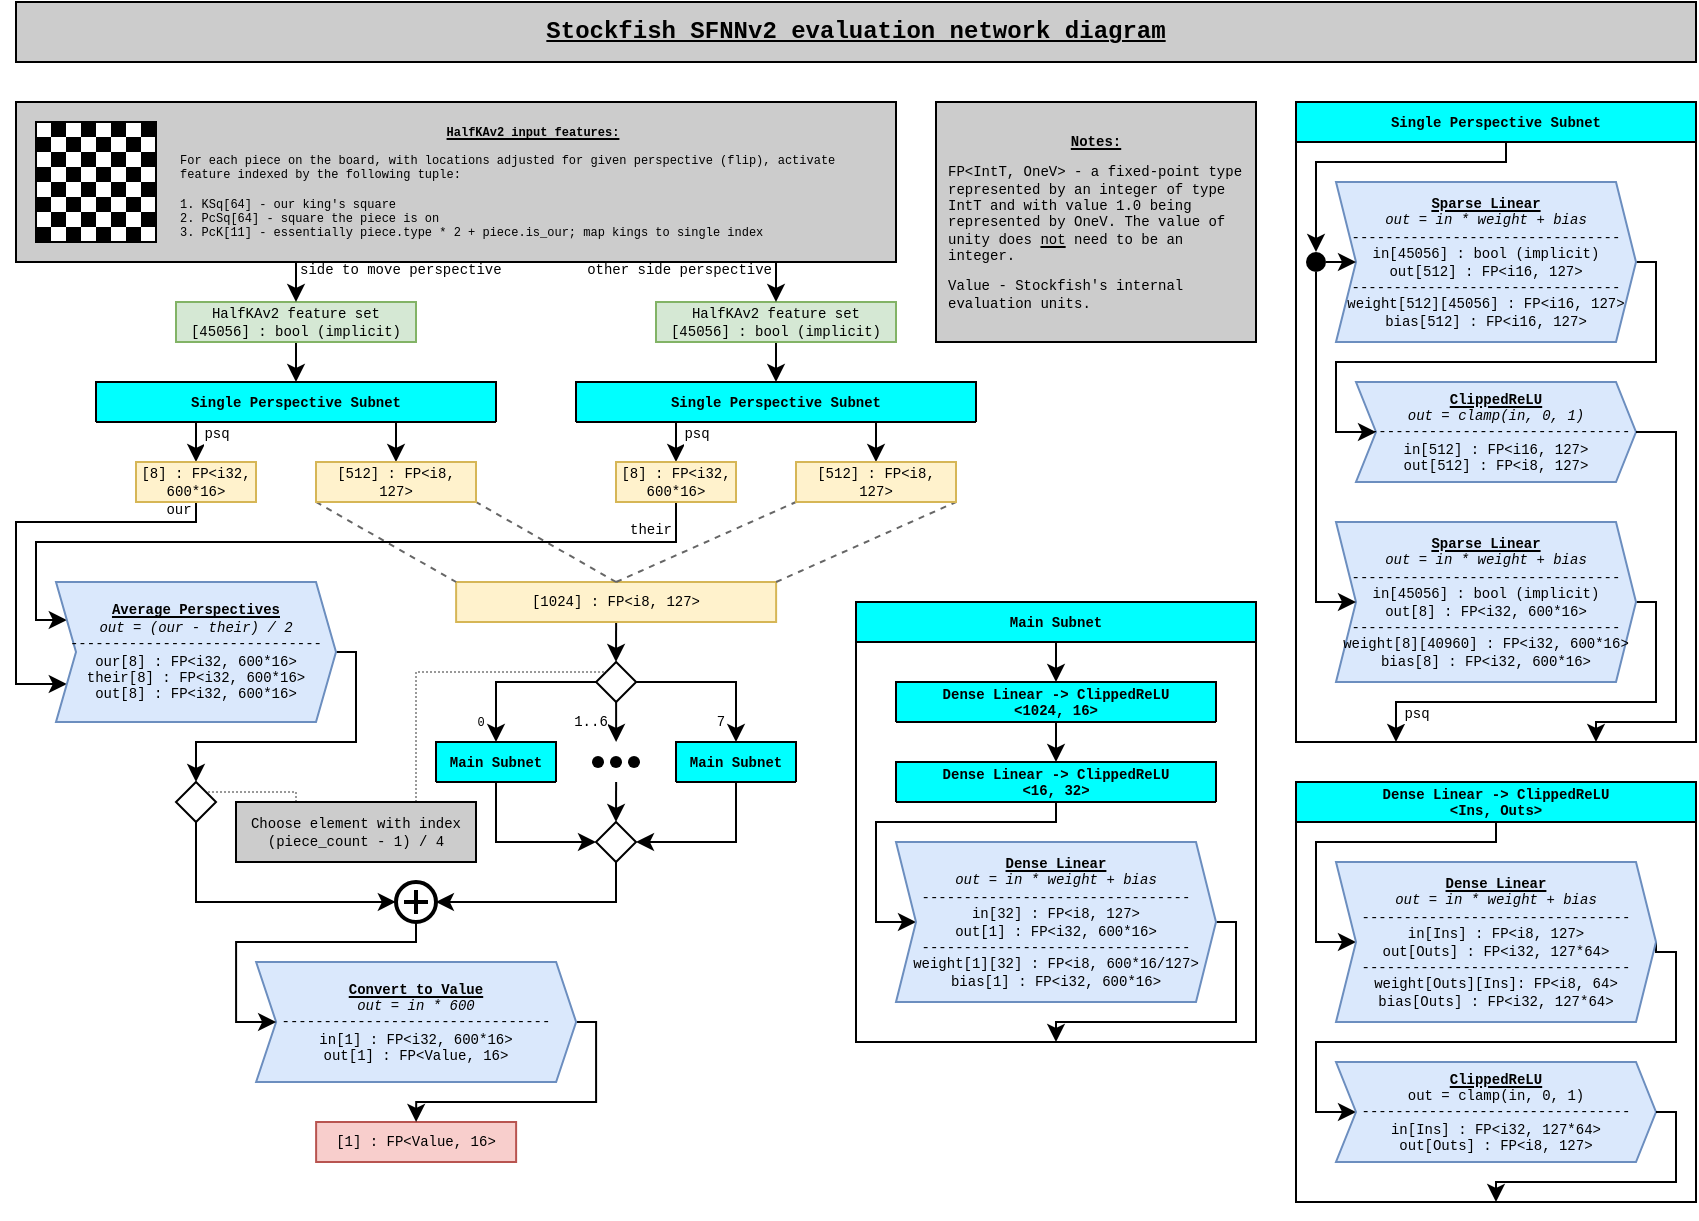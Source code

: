 <mxfile version="18.0.7" type="device"><diagram id="WEN0L9vgDvnMjeqGFGax" name="Page-1"><mxGraphModel dx="474" dy="239" grid="1" gridSize="10" guides="1" tooltips="1" connect="1" arrows="1" fold="1" page="1" pageScale="1" pageWidth="850" pageHeight="1100" math="0" shadow="0"><root><mxCell id="0"/><mxCell id="1" parent="0"/><mxCell id="8hmfTA59ZN2ZGKohdV2Q-18" style="edgeStyle=orthogonalEdgeStyle;rounded=0;orthogonalLoop=1;jettySize=auto;html=1;exitX=0.5;exitY=1;exitDx=0;exitDy=0;entryX=0.5;entryY=0;entryDx=0;entryDy=0;fontFamily=Courier New;" parent="1" source="uz10yLNLv4WFwoIeB_5W-46" edge="1"><mxGeometry relative="1" as="geometry"><mxPoint x="440.0" y="630" as="targetPoint"/></mxGeometry></mxCell><mxCell id="uz10yLNLv4WFwoIeB_5W-46" value="&lt;font style=&quot;font-size: 7px;&quot;&gt;[1024] : FP&amp;lt;i8, 127&amp;gt;&lt;/font&gt;" style="rounded=0;whiteSpace=wrap;html=1;shadow=0;glass=0;sketch=0;fontSize=7;align=center;fillColor=#fff2cc;strokeColor=#d6b656;fontFamily=Courier New;" parent="1" vertex="1"><mxGeometry x="360.06" y="590" width="160" height="20" as="geometry"/></mxCell><mxCell id="uz10yLNLv4WFwoIeB_5W-59" value="" style="endArrow=none;dashed=1;html=1;shadow=0;labelBackgroundColor=none;fontSize=9;strokeColor=#666666;entryX=0;entryY=1;entryDx=0;entryDy=0;exitX=0.5;exitY=0;exitDx=0;exitDy=0;fillColor=#f5f5f5;fontFamily=Courier New;" parent="1" source="uz10yLNLv4WFwoIeB_5W-46" target="tzUv8KeWCW81negE_duC-62" edge="1"><mxGeometry width="50" height="50" relative="1" as="geometry"><mxPoint x="395" y="620" as="sourcePoint"/><mxPoint x="470" y="570" as="targetPoint"/></mxGeometry></mxCell><mxCell id="uz10yLNLv4WFwoIeB_5W-60" value="" style="endArrow=none;dashed=1;html=1;shadow=0;labelBackgroundColor=none;fontSize=9;strokeColor=#666666;entryX=1;entryY=1;entryDx=0;entryDy=0;exitX=1;exitY=0;exitDx=0;exitDy=0;fillColor=#f5f5f5;fontFamily=Courier New;" parent="1" source="uz10yLNLv4WFwoIeB_5W-46" target="tzUv8KeWCW81negE_duC-62" edge="1"><mxGeometry width="50" height="50" relative="1" as="geometry"><mxPoint x="410" y="600" as="sourcePoint"/><mxPoint x="510" y="570" as="targetPoint"/></mxGeometry></mxCell><mxCell id="uz10yLNLv4WFwoIeB_5W-61" value="" style="endArrow=none;dashed=1;html=1;shadow=0;labelBackgroundColor=none;fontSize=9;strokeColor=#666666;entryX=1;entryY=1;entryDx=0;entryDy=0;exitX=0.5;exitY=0;exitDx=0;exitDy=0;fillColor=#f5f5f5;fontFamily=Courier New;" parent="1" source="uz10yLNLv4WFwoIeB_5W-46" target="tzUv8KeWCW81negE_duC-63" edge="1"><mxGeometry width="50" height="50" relative="1" as="geometry"><mxPoint x="420" y="610" as="sourcePoint"/><mxPoint x="330" y="570" as="targetPoint"/></mxGeometry></mxCell><mxCell id="uz10yLNLv4WFwoIeB_5W-62" value="" style="endArrow=none;dashed=1;html=1;shadow=0;labelBackgroundColor=none;fontSize=9;strokeColor=#666666;entryX=0;entryY=0;entryDx=0;entryDy=0;exitX=0;exitY=1;exitDx=0;exitDy=0;fillColor=#f5f5f5;fontFamily=Courier New;" parent="1" source="tzUv8KeWCW81negE_duC-63" target="uz10yLNLv4WFwoIeB_5W-46" edge="1"><mxGeometry width="50" height="50" relative="1" as="geometry"><mxPoint x="290" y="570" as="sourcePoint"/><mxPoint x="490" y="600" as="targetPoint"/></mxGeometry></mxCell><mxCell id="tzUv8KeWCW81negE_duC-1" value="Single Perspective Subnet" style="swimlane;fontFamily=Courier New;fontSize=7;fillColor=#00FFFF;startSize=20;gradientColor=none;swimlaneFillColor=none;" parent="1" vertex="1"><mxGeometry x="780" y="350" width="200" height="320" as="geometry"><mxRectangle x="20" y="380" width="180" height="23" as="alternateBounds"/></mxGeometry></mxCell><mxCell id="8hmfTA59ZN2ZGKohdV2Q-6" style="edgeStyle=orthogonalEdgeStyle;rounded=0;orthogonalLoop=1;jettySize=auto;html=1;exitX=1;exitY=0.5;exitDx=0;exitDy=0;entryX=0;entryY=0.5;entryDx=0;entryDy=0;fontFamily=Courier New;" parent="tzUv8KeWCW81negE_duC-1" source="tzUv8KeWCW81negE_duC-6" target="tzUv8KeWCW81negE_duC-19" edge="1"><mxGeometry relative="1" as="geometry"><Array as="points"><mxPoint x="180" y="80"/><mxPoint x="180" y="130"/><mxPoint x="20" y="130"/><mxPoint x="20" y="165"/></Array></mxGeometry></mxCell><mxCell id="tzUv8KeWCW81negE_duC-6" value="&lt;div&gt;&lt;br style=&quot;font-size: 7px;&quot;&gt;&lt;/div&gt;&lt;div style=&quot;font-size: 7px;&quot;&gt;&lt;font style=&quot;font-size: 7px;&quot;&gt;&lt;u style=&quot;font-size: 7px;&quot;&gt;&lt;b style=&quot;font-size: 7px;&quot;&gt;Sparse Linear&lt;/b&gt;&lt;/u&gt;&lt;/font&gt;&lt;/div&gt;&lt;div style=&quot;font-size: 7px;&quot;&gt;&lt;font style=&quot;font-size: 7px;&quot;&gt;&lt;i&gt;&lt;span style=&quot;font-size: 7px;&quot;&gt;&lt;span style=&quot;font-size: 7px;&quot;&gt;out = in * weight + bias&lt;/span&gt;&lt;/span&gt;&lt;/i&gt;&lt;br&gt;&lt;/font&gt;&lt;/div&gt;&lt;div style=&quot;font-size: 7px;&quot;&gt;&lt;font&gt;--------------------------------&lt;/font&gt;&lt;br&gt;&lt;/div&gt;&lt;div&gt;&lt;font style=&quot;font-size: 7px;&quot;&gt;in[&lt;/font&gt;&lt;font style=&quot;font-size: 7px;&quot;&gt;&lt;font style=&quot;font-size: 7px;&quot;&gt;45056&lt;/font&gt;] : bool (implicit)&lt;/font&gt;&lt;br style=&quot;font-size: 7px;&quot;&gt;&lt;/div&gt;&lt;div&gt;&lt;font style=&quot;font-size: 7px;&quot;&gt;out[512] : FP&amp;lt;i16, 127&amp;gt;&lt;/font&gt;&lt;/div&gt;&lt;div&gt;&lt;font&gt;--------------------------------&lt;/font&gt;&lt;/div&gt;&lt;div&gt;&lt;font style=&quot;font-size: 7px;&quot;&gt;weight[512][&lt;/font&gt;&lt;font style=&quot;font-size: 7px;&quot;&gt;&lt;font style=&quot;font-size: 7px;&quot;&gt;45056&lt;/font&gt;] : FP&amp;lt;i16, 127&amp;gt;&lt;/font&gt;&lt;br style=&quot;font-size: 7px;&quot;&gt;&lt;font style=&quot;font-size: 7px;&quot;&gt;bias[512] : FP&amp;lt;i16, 127&amp;gt;&lt;/font&gt;&lt;br style=&quot;font-size: 7px;&quot;&gt;&lt;br style=&quot;font-size: 7px;&quot;&gt;&lt;/div&gt;" style="shape=step;perimeter=stepPerimeter;whiteSpace=wrap;fixedSize=1;rounded=0;shadow=0;glass=0;sketch=0;fontSize=7;align=center;size=10;fillColor=#dae8fc;strokeColor=#6c8ebf;rotation=0;fontStyle=0;html=1;fontFamily=Courier New;" parent="tzUv8KeWCW81negE_duC-1" vertex="1"><mxGeometry x="20" y="40" width="150" height="80" as="geometry"/></mxCell><mxCell id="tzUv8KeWCW81negE_duC-19" value="&lt;font style=&quot;font-size: 7px;&quot;&gt;&lt;br style=&quot;font-size: 7px;&quot;&gt;&lt;/font&gt;&lt;div style=&quot;font-size: 7px;&quot;&gt;&lt;font style=&quot;font-size: 7px;&quot;&gt;&lt;u style=&quot;font-size: 7px;&quot;&gt;&lt;b style=&quot;font-size: 7px;&quot;&gt;ClippedReLU&lt;/b&gt;&lt;/u&gt;&lt;/font&gt;&lt;/div&gt;&lt;div style=&quot;font-size: 7px;&quot;&gt;&lt;font style=&quot;font-size: 7px;&quot;&gt;&lt;i&gt;&lt;span style=&quot;font-size: 7px;&quot;&gt;&lt;span style=&quot;font-size: 7px;&quot;&gt;out = clamp(in, 0, 1)&lt;/span&gt;&lt;/span&gt;&lt;/i&gt;&lt;u style=&quot;font-size: 7px;&quot;&gt;&lt;b style=&quot;font-size: 7px;&quot;&gt;&lt;br&gt;&lt;/b&gt;&lt;/u&gt;&lt;/font&gt;&lt;/div&gt;&lt;div align=&quot;center&quot;&gt;&lt;font&gt;--------------------------------&lt;/font&gt;&lt;/div&gt;&lt;div&gt;&lt;font style=&quot;font-size: 7px;&quot;&gt;in[512] : &lt;/font&gt;&lt;font style=&quot;font-size: 7px;&quot;&gt;FP&amp;lt;i16, 127&amp;gt;&lt;/font&gt;&lt;/div&gt;&lt;div&gt;&lt;font style=&quot;font-size: 7px;&quot;&gt;out[512] : FP&amp;lt;i8, 127&amp;gt;&lt;/font&gt;&lt;br style=&quot;font-size: 7px;&quot;&gt;&lt;/div&gt;&lt;font style=&quot;font-size: 7px;&quot;&gt;&lt;br style=&quot;font-size: 7px;&quot;&gt;&lt;/font&gt;" style="shape=step;perimeter=stepPerimeter;whiteSpace=wrap;fixedSize=1;rounded=0;shadow=0;glass=0;sketch=0;fontSize=7;align=center;size=10;fillColor=#dae8fc;strokeColor=#6c8ebf;rotation=0;fontStyle=0;html=1;fontFamily=Courier New;" parent="tzUv8KeWCW81negE_duC-1" vertex="1"><mxGeometry x="30" y="140" width="140" height="50" as="geometry"/></mxCell><mxCell id="8hmfTA59ZN2ZGKohdV2Q-8" value="psq" style="edgeStyle=orthogonalEdgeStyle;rounded=0;orthogonalLoop=1;jettySize=auto;html=1;exitX=1;exitY=0.5;exitDx=0;exitDy=0;entryX=0.25;entryY=1;entryDx=0;entryDy=0;fontSize=7;fontFamily=Courier New;" parent="tzUv8KeWCW81negE_duC-1" source="8hmfTA59ZN2ZGKohdV2Q-1" target="tzUv8KeWCW81negE_duC-1" edge="1"><mxGeometry x="0.714" y="6" relative="1" as="geometry"><mxPoint x="60" y="310" as="targetPoint"/><Array as="points"><mxPoint x="180" y="250"/><mxPoint x="180" y="300"/><mxPoint x="50" y="300"/></Array><mxPoint as="offset"/></mxGeometry></mxCell><mxCell id="8hmfTA59ZN2ZGKohdV2Q-1" value="&lt;div&gt;&lt;br style=&quot;font-size: 7px;&quot;&gt;&lt;/div&gt;&lt;div style=&quot;font-size: 7px;&quot;&gt;&lt;font style=&quot;font-size: 7px;&quot;&gt;&lt;u style=&quot;font-size: 7px;&quot;&gt;&lt;b style=&quot;font-size: 7px;&quot;&gt;Sparse Linear&lt;/b&gt;&lt;/u&gt;&lt;/font&gt;&lt;/div&gt;&lt;div style=&quot;font-size: 7px;&quot;&gt;&lt;font style=&quot;font-size: 7px;&quot;&gt;&lt;i&gt;&lt;span style=&quot;font-size: 7px;&quot;&gt;&lt;span style=&quot;font-size: 7px;&quot;&gt;out = in * weight + bias&lt;/span&gt;&lt;/span&gt;&lt;/i&gt;&lt;br&gt;&lt;/font&gt;&lt;/div&gt;&lt;div style=&quot;font-size: 7px;&quot;&gt;&lt;font&gt;--------------------------------&lt;/font&gt;&lt;br&gt;&lt;/div&gt;&lt;div&gt;&lt;font style=&quot;font-size: 7px;&quot;&gt;in[45056] : bool (implicit)&lt;/font&gt;&lt;br style=&quot;font-size: 7px;&quot;&gt;&lt;/div&gt;&lt;div&gt;&lt;font style=&quot;font-size: 7px;&quot;&gt;out[8] : FP&amp;lt;i32, 600*16&amp;gt;&lt;/font&gt;&lt;/div&gt;&lt;div&gt;&lt;font&gt;--------------------------------&lt;/font&gt;&lt;/div&gt;&lt;div&gt;&lt;font style=&quot;font-size: 7px;&quot;&gt;weight[8][40960] : FP&amp;lt;i32, &lt;/font&gt;&lt;font style=&quot;font-size: 7px;&quot;&gt;&lt;font style=&quot;font-size: 7px;&quot;&gt;600*16&lt;/font&gt;&amp;gt;&lt;/font&gt;&lt;br style=&quot;font-size: 7px;&quot;&gt;&lt;font style=&quot;font-size: 7px;&quot;&gt;bias[8] : FP&amp;lt;i32, 600*16&amp;gt;&lt;/font&gt;&lt;br style=&quot;font-size: 7px;&quot;&gt;&lt;br style=&quot;font-size: 7px;&quot;&gt;&lt;/div&gt;" style="shape=step;perimeter=stepPerimeter;whiteSpace=wrap;fixedSize=1;rounded=0;shadow=0;glass=0;sketch=0;fontSize=7;align=center;size=10;fillColor=#dae8fc;strokeColor=#6c8ebf;rotation=0;fontStyle=0;html=1;fontFamily=Courier New;" parent="tzUv8KeWCW81negE_duC-1" vertex="1"><mxGeometry x="20" y="210" width="150" height="80" as="geometry"/></mxCell><mxCell id="8hmfTA59ZN2ZGKohdV2Q-4" style="edgeStyle=orthogonalEdgeStyle;rounded=0;orthogonalLoop=1;jettySize=auto;html=1;exitX=1;exitY=0.5;exitDx=0;exitDy=0;entryX=0;entryY=0.5;entryDx=0;entryDy=0;fontFamily=Courier New;" parent="tzUv8KeWCW81negE_duC-1" source="8hmfTA59ZN2ZGKohdV2Q-2" target="tzUv8KeWCW81negE_duC-6" edge="1"><mxGeometry relative="1" as="geometry"/></mxCell><mxCell id="8hmfTA59ZN2ZGKohdV2Q-5" style="edgeStyle=orthogonalEdgeStyle;rounded=0;orthogonalLoop=1;jettySize=auto;html=1;exitX=0.5;exitY=1;exitDx=0;exitDy=0;entryX=0;entryY=0.5;entryDx=0;entryDy=0;fontFamily=Courier New;" parent="tzUv8KeWCW81negE_duC-1" source="8hmfTA59ZN2ZGKohdV2Q-2" target="8hmfTA59ZN2ZGKohdV2Q-1" edge="1"><mxGeometry relative="1" as="geometry"><mxPoint x="10" y="170" as="targetPoint"/><Array as="points"><mxPoint x="10" y="250"/></Array></mxGeometry></mxCell><mxCell id="8hmfTA59ZN2ZGKohdV2Q-2" value="" style="ellipse;fillColor=#000000;strokeColor=none;fontFamily=Courier New;" parent="tzUv8KeWCW81negE_duC-1" vertex="1"><mxGeometry x="5" y="75" width="10" height="10" as="geometry"/></mxCell><mxCell id="8hmfTA59ZN2ZGKohdV2Q-3" value="" style="endArrow=classic;html=1;rounded=0;labelBackgroundColor=none;labelBorderColor=none;fontFamily=Courier New;fontSize=7;entryX=0.5;entryY=0;entryDx=0;entryDy=0;" parent="tzUv8KeWCW81negE_duC-1" target="8hmfTA59ZN2ZGKohdV2Q-2" edge="1"><mxGeometry width="50" height="50" relative="1" as="geometry"><mxPoint x="105" y="20" as="sourcePoint"/><mxPoint x="240" y="277" as="targetPoint"/><Array as="points"><mxPoint x="105" y="30"/><mxPoint x="10" y="30"/></Array></mxGeometry></mxCell><mxCell id="8hmfTA59ZN2ZGKohdV2Q-7" style="edgeStyle=orthogonalEdgeStyle;rounded=0;orthogonalLoop=1;jettySize=auto;html=1;exitX=1;exitY=0.5;exitDx=0;exitDy=0;entryX=0.75;entryY=1;entryDx=0;entryDy=0;fontFamily=Courier New;" parent="tzUv8KeWCW81negE_duC-1" source="tzUv8KeWCW81negE_duC-19" target="tzUv8KeWCW81negE_duC-1" edge="1"><mxGeometry relative="1" as="geometry"><mxPoint x="200" y="300" as="targetPoint"/><Array as="points"><mxPoint x="190" y="165"/><mxPoint x="190" y="310"/><mxPoint x="150" y="310"/></Array></mxGeometry></mxCell><mxCell id="8hmfTA59ZN2ZGKohdV2Q-10" style="edgeStyle=orthogonalEdgeStyle;rounded=0;orthogonalLoop=1;jettySize=auto;html=1;exitX=0.75;exitY=1;exitDx=0;exitDy=0;entryX=0.5;entryY=0;entryDx=0;entryDy=0;fontFamily=Courier New;" parent="1" source="tzUv8KeWCW81negE_duC-25" target="tzUv8KeWCW81negE_duC-63" edge="1"><mxGeometry relative="1" as="geometry"><Array as="points"><mxPoint x="330" y="520"/><mxPoint x="330" y="520"/></Array></mxGeometry></mxCell><mxCell id="8hmfTA59ZN2ZGKohdV2Q-14" value="&#xA;psq&#xA;&#xA;" style="edgeStyle=orthogonalEdgeStyle;rounded=0;orthogonalLoop=1;jettySize=auto;html=1;exitX=0.25;exitY=1;exitDx=0;exitDy=0;entryX=0.5;entryY=0;entryDx=0;entryDy=0;fontSize=7;fontFamily=Courier New;" parent="1" source="tzUv8KeWCW81negE_duC-25" target="8hmfTA59ZN2ZGKohdV2Q-13" edge="1"><mxGeometry y="10" relative="1" as="geometry"><Array as="points"><mxPoint x="230" y="520"/><mxPoint x="230" y="520"/></Array><mxPoint as="offset"/></mxGeometry></mxCell><mxCell id="tzUv8KeWCW81negE_duC-25" value="Single Perspective Subnet" style="swimlane;fontFamily=Courier New;fontSize=7;fillColor=#00FFFF;" parent="1" vertex="1" collapsed="1"><mxGeometry x="180" y="490" width="200" height="20" as="geometry"><mxRectangle x="260" y="490" width="200" height="300" as="alternateBounds"/></mxGeometry></mxCell><mxCell id="tzUv8KeWCW81negE_duC-26" style="edgeStyle=orthogonalEdgeStyle;rounded=0;orthogonalLoop=1;jettySize=auto;html=1;exitX=0.5;exitY=1;exitDx=0;exitDy=0;entryX=0;entryY=0.5;entryDx=0;entryDy=0;labelBackgroundColor=none;labelBorderColor=none;fontFamily=Courier New;fontSize=8;" parent="tzUv8KeWCW81negE_duC-25" source="tzUv8KeWCW81negE_duC-27" target="tzUv8KeWCW81negE_duC-30" edge="1"><mxGeometry relative="1" as="geometry"><Array as="points"><mxPoint x="100" y="70"/><mxPoint x="10" y="70"/><mxPoint x="10" y="120"/></Array></mxGeometry></mxCell><mxCell id="tzUv8KeWCW81negE_duC-27" value="&lt;font style=&quot;font-size: 7px;&quot; face=&quot;Courier New&quot;&gt;[40960] : bool (implicit)&lt;br style=&quot;font-size: 7px;&quot;&gt;&lt;/font&gt;" style="rounded=0;whiteSpace=wrap;html=1;shadow=0;glass=0;sketch=0;fontSize=7;align=center;fillColor=#d5e8d4;strokeColor=#82b366;" parent="tzUv8KeWCW81negE_duC-25" vertex="1"><mxGeometry x="40" y="40" width="120" height="20" as="geometry"/></mxCell><mxCell id="tzUv8KeWCW81negE_duC-28" style="edgeStyle=orthogonalEdgeStyle;rounded=0;orthogonalLoop=1;jettySize=auto;html=1;fontFamily=Helvetica;fontSize=8;" parent="tzUv8KeWCW81negE_duC-25" edge="1"><mxGeometry relative="1" as="geometry"><mxPoint x="100" y="23" as="sourcePoint"/><mxPoint x="100" y="40" as="targetPoint"/></mxGeometry></mxCell><mxCell id="tzUv8KeWCW81negE_duC-29" style="edgeStyle=orthogonalEdgeStyle;rounded=0;orthogonalLoop=1;jettySize=auto;html=1;exitX=1;exitY=0.5;exitDx=0;exitDy=0;entryX=0;entryY=0.5;entryDx=0;entryDy=0;labelBackgroundColor=none;labelBorderColor=none;fontFamily=Courier New;fontSize=7;" parent="tzUv8KeWCW81negE_duC-25" source="tzUv8KeWCW81negE_duC-30" target="tzUv8KeWCW81negE_duC-32" edge="1"><mxGeometry relative="1" as="geometry"><Array as="points"><mxPoint x="190" y="120"/><mxPoint x="190" y="170"/><mxPoint x="10" y="170"/><mxPoint x="10" y="210"/></Array></mxGeometry></mxCell><mxCell id="tzUv8KeWCW81negE_duC-30" value="&lt;div&gt;&lt;br style=&quot;font-size: 7px;&quot;&gt;&lt;/div&gt;&lt;div style=&quot;font-size: 7px;&quot;&gt;&lt;font style=&quot;font-size: 7px;&quot; face=&quot;Courier New&quot;&gt;&lt;u style=&quot;font-size: 7px;&quot;&gt;&lt;b style=&quot;font-size: 7px;&quot;&gt;Linear&lt;/b&gt;&lt;/u&gt;&lt;/font&gt;&lt;/div&gt;&lt;div style=&quot;font-size: 7px;&quot;&gt;&lt;font style=&quot;font-size: 7px;&quot; face=&quot;Courier New&quot;&gt;&lt;i&gt;&lt;span style=&quot;font-size: 7px;&quot;&gt;&lt;span style=&quot;font-size: 7px;&quot;&gt;out = in * weight + bias&lt;/span&gt;&lt;/span&gt;&lt;/i&gt;&lt;br&gt;&lt;/font&gt;&lt;/div&gt;&lt;div style=&quot;font-size: 7px;&quot;&gt;&lt;font face=&quot;Courier New&quot;&gt;------------------------------------&lt;/font&gt;&lt;br&gt;&lt;/div&gt;&lt;div&gt;&lt;font style=&quot;font-size: 7px;&quot; face=&quot;Courier New&quot;&gt;in[40960] : bool (implicit)&lt;/font&gt;&lt;br style=&quot;font-size: 7px;&quot;&gt;&lt;/div&gt;&lt;div&gt;&lt;font style=&quot;font-size: 7px;&quot; face=&quot;Courier New&quot;&gt;out[256] : FP&amp;lt;i16, 127&amp;gt;&lt;/font&gt;&lt;/div&gt;&lt;div&gt;&lt;font face=&quot;Courier New&quot;&gt;------------------------------------&lt;/font&gt;&lt;/div&gt;&lt;div&gt;&lt;font style=&quot;font-size: 7px;&quot; face=&quot;Courier New&quot;&gt;weight[256][40960] : FP&amp;lt;i16, 127&amp;gt;&lt;/font&gt;&lt;br style=&quot;font-size: 7px;&quot;&gt;&lt;font style=&quot;font-size: 7px;&quot; face=&quot;Courier New&quot;&gt;bias[256] : FP&amp;lt;i16, 127&amp;gt;&lt;/font&gt;&lt;br style=&quot;font-size: 7px;&quot;&gt;&lt;br style=&quot;font-size: 7px;&quot;&gt;&lt;/div&gt;" style="shape=step;perimeter=stepPerimeter;whiteSpace=wrap;fixedSize=1;rounded=0;shadow=0;glass=0;sketch=0;fontSize=7;align=center;size=10;fillColor=#dae8fc;strokeColor=#6c8ebf;rotation=0;fontStyle=0;html=1;" parent="tzUv8KeWCW81negE_duC-25" vertex="1"><mxGeometry x="20" y="80" width="160" height="80" as="geometry"/></mxCell><mxCell id="tzUv8KeWCW81negE_duC-31" style="edgeStyle=orthogonalEdgeStyle;rounded=0;orthogonalLoop=1;jettySize=auto;html=1;exitX=1;exitY=0.5;exitDx=0;exitDy=0;entryX=0.5;entryY=0;entryDx=0;entryDy=0;labelBackgroundColor=none;labelBorderColor=none;fontFamily=Courier New;fontSize=7;" parent="tzUv8KeWCW81negE_duC-25" source="tzUv8KeWCW81negE_duC-32" target="tzUv8KeWCW81negE_duC-34" edge="1"><mxGeometry relative="1" as="geometry"><Array as="points"><mxPoint x="190" y="210"/><mxPoint x="190" y="250"/><mxPoint x="100" y="250"/></Array></mxGeometry></mxCell><mxCell id="tzUv8KeWCW81negE_duC-32" value="&lt;font style=&quot;font-size: 7px;&quot; face=&quot;Courier New&quot;&gt;&lt;br style=&quot;font-size: 7px;&quot;&gt;&lt;/font&gt;&lt;div style=&quot;font-size: 7px;&quot;&gt;&lt;font style=&quot;font-size: 7px;&quot; face=&quot;Courier New&quot;&gt;&lt;u style=&quot;font-size: 7px;&quot;&gt;&lt;b style=&quot;font-size: 7px;&quot;&gt;ClippedReLU&lt;/b&gt;&lt;/u&gt;&lt;/font&gt;&lt;/div&gt;&lt;div style=&quot;font-size: 7px;&quot;&gt;&lt;font style=&quot;font-size: 7px;&quot; face=&quot;Courier New&quot;&gt;&lt;i&gt;&lt;span style=&quot;font-size: 7px;&quot;&gt;&lt;span style=&quot;font-size: 7px;&quot;&gt;out = clamp(in, 0, 1)&lt;/span&gt;&lt;/span&gt;&lt;/i&gt;&lt;u style=&quot;font-size: 7px;&quot;&gt;&lt;b style=&quot;font-size: 7px;&quot;&gt;&lt;br&gt;&lt;/b&gt;&lt;/u&gt;&lt;/font&gt;&lt;/div&gt;&lt;div align=&quot;center&quot;&gt;&lt;font face=&quot;Courier New&quot;&gt;------------------------------------&lt;/font&gt;&lt;font style=&quot;font-size: 7px;&quot; face=&quot;Courier New&quot;&gt;&lt;/font&gt;&lt;/div&gt;&lt;div&gt;&lt;font style=&quot;font-size: 7px;&quot; face=&quot;Courier New&quot;&gt;in[256] : &lt;/font&gt;&lt;font style=&quot;font-size: 7px;&quot; face=&quot;Courier New&quot;&gt;FP&amp;lt;i16, 127&amp;gt;&lt;/font&gt;&lt;/div&gt;&lt;div&gt;&lt;font style=&quot;font-size: 7px;&quot; face=&quot;Courier New&quot;&gt;out[256] : FP&amp;lt;i16, 127&amp;gt;&lt;/font&gt;&lt;br style=&quot;font-size: 7px;&quot;&gt;&lt;/div&gt;&lt;font style=&quot;font-size: 7px;&quot; face=&quot;Courier New&quot;&gt;&lt;br style=&quot;font-size: 7px;&quot;&gt;&lt;/font&gt;" style="shape=step;perimeter=stepPerimeter;whiteSpace=wrap;fixedSize=1;rounded=0;shadow=0;glass=0;sketch=0;fontSize=7;align=center;size=10;fillColor=#dae8fc;strokeColor=#6c8ebf;rotation=0;fontStyle=0;html=1;" parent="tzUv8KeWCW81negE_duC-25" vertex="1"><mxGeometry x="20" y="180" width="160" height="60" as="geometry"/></mxCell><mxCell id="tzUv8KeWCW81negE_duC-33" style="edgeStyle=orthogonalEdgeStyle;rounded=0;orthogonalLoop=1;jettySize=auto;html=1;exitX=0.5;exitY=1;exitDx=0;exitDy=0;entryX=0.5;entryY=1;entryDx=0;entryDy=0;labelBackgroundColor=none;labelBorderColor=none;fontFamily=Courier New;fontSize=7;" parent="tzUv8KeWCW81negE_duC-25" source="tzUv8KeWCW81negE_duC-34" target="tzUv8KeWCW81negE_duC-25" edge="1"><mxGeometry relative="1" as="geometry"/></mxCell><mxCell id="tzUv8KeWCW81negE_duC-34" value="[256] : FP&amp;lt;i16, 127&amp;gt;" style="rounded=0;whiteSpace=wrap;html=1;shadow=0;glass=0;sketch=0;fontSize=7;align=center;fillColor=#fff2cc;strokeColor=#d6b656;fontFamily=Courier New;" parent="tzUv8KeWCW81negE_duC-25" vertex="1"><mxGeometry x="50" y="260" width="100" height="20" as="geometry"/></mxCell><mxCell id="tzUv8KeWCW81negE_duC-49" style="edgeStyle=orthogonalEdgeStyle;rounded=0;orthogonalLoop=1;jettySize=auto;html=1;exitX=0.5;exitY=1;exitDx=0;exitDy=0;entryX=0.5;entryY=0;entryDx=0;entryDy=0;labelBackgroundColor=none;labelBorderColor=none;fontFamily=Courier New;fontSize=7;" parent="1" source="tzUv8KeWCW81negE_duC-48" target="tzUv8KeWCW81negE_duC-25" edge="1"><mxGeometry relative="1" as="geometry"><Array as="points"><mxPoint x="280" y="470"/><mxPoint x="280" y="470"/></Array></mxGeometry></mxCell><mxCell id="tzUv8KeWCW81negE_duC-48" value="&lt;font style=&quot;font-size: 7px;&quot;&gt;&lt;font style=&quot;font-size: 7px;&quot;&gt;&lt;/font&gt;&lt;/font&gt;&lt;div&gt;&lt;font style=&quot;font-size: 7px;&quot;&gt;HalfKAv2 feature set&lt;/font&gt;&lt;/div&gt;&lt;font style=&quot;font-size: 7px;&quot;&gt;[45056] : bool (implicit)&lt;br style=&quot;font-size: 7px;&quot;&gt;&lt;/font&gt;" style="rounded=0;whiteSpace=wrap;html=1;shadow=0;glass=0;sketch=0;fontSize=7;align=center;fillColor=#d5e8d4;strokeColor=#82b366;fontFamily=Courier New;" parent="1" vertex="1"><mxGeometry x="220" y="450" width="120" height="20" as="geometry"/></mxCell><mxCell id="8hmfTA59ZN2ZGKohdV2Q-9" style="edgeStyle=orthogonalEdgeStyle;rounded=0;orthogonalLoop=1;jettySize=auto;html=1;exitX=0.75;exitY=1;exitDx=0;exitDy=0;entryX=0.5;entryY=0;entryDx=0;entryDy=0;fontFamily=Courier New;" parent="1" source="tzUv8KeWCW81negE_duC-50" target="tzUv8KeWCW81negE_duC-62" edge="1"><mxGeometry relative="1" as="geometry"/></mxCell><mxCell id="8hmfTA59ZN2ZGKohdV2Q-19" value="&#xA;psq&#xA;&#xA;" style="edgeStyle=orthogonalEdgeStyle;rounded=0;orthogonalLoop=1;jettySize=auto;html=1;exitX=0.25;exitY=1;exitDx=0;exitDy=0;entryX=0.5;entryY=0;entryDx=0;entryDy=0;fontSize=7;fontFamily=Courier New;" parent="1" source="tzUv8KeWCW81negE_duC-50" target="8hmfTA59ZN2ZGKohdV2Q-11" edge="1"><mxGeometry y="10" relative="1" as="geometry"><mxPoint as="offset"/></mxGeometry></mxCell><mxCell id="tzUv8KeWCW81negE_duC-50" value="Single Perspective Subnet" style="swimlane;fontFamily=Courier New;fontSize=7;fillColor=#00FFFF;" parent="1" vertex="1" collapsed="1"><mxGeometry x="420" y="490" width="200" height="20" as="geometry"><mxRectangle x="260" y="450" width="200" height="300" as="alternateBounds"/></mxGeometry></mxCell><mxCell id="tzUv8KeWCW81negE_duC-51" style="edgeStyle=orthogonalEdgeStyle;rounded=0;orthogonalLoop=1;jettySize=auto;html=1;exitX=0.5;exitY=1;exitDx=0;exitDy=0;entryX=0;entryY=0.5;entryDx=0;entryDy=0;labelBackgroundColor=none;labelBorderColor=none;fontFamily=Courier New;fontSize=8;" parent="tzUv8KeWCW81negE_duC-50" source="tzUv8KeWCW81negE_duC-52" target="tzUv8KeWCW81negE_duC-55" edge="1"><mxGeometry relative="1" as="geometry"><Array as="points"><mxPoint x="100" y="70"/><mxPoint x="10" y="70"/><mxPoint x="10" y="120"/></Array></mxGeometry></mxCell><mxCell id="tzUv8KeWCW81negE_duC-52" value="&lt;font style=&quot;font-size: 7px;&quot; face=&quot;Courier New&quot;&gt;[40960] : bool (implicit)&lt;br style=&quot;font-size: 7px;&quot;&gt;&lt;/font&gt;" style="rounded=0;whiteSpace=wrap;html=1;shadow=0;glass=0;sketch=0;fontSize=7;align=center;fillColor=#d5e8d4;strokeColor=#82b366;" parent="tzUv8KeWCW81negE_duC-50" vertex="1"><mxGeometry x="40" y="40" width="120" height="20" as="geometry"/></mxCell><mxCell id="tzUv8KeWCW81negE_duC-53" style="edgeStyle=orthogonalEdgeStyle;rounded=0;orthogonalLoop=1;jettySize=auto;html=1;fontFamily=Helvetica;fontSize=8;" parent="tzUv8KeWCW81negE_duC-50" edge="1"><mxGeometry relative="1" as="geometry"><mxPoint x="100" y="23" as="sourcePoint"/><mxPoint x="100" y="40" as="targetPoint"/></mxGeometry></mxCell><mxCell id="tzUv8KeWCW81negE_duC-54" style="edgeStyle=orthogonalEdgeStyle;rounded=0;orthogonalLoop=1;jettySize=auto;html=1;exitX=1;exitY=0.5;exitDx=0;exitDy=0;entryX=0;entryY=0.5;entryDx=0;entryDy=0;labelBackgroundColor=none;labelBorderColor=none;fontFamily=Courier New;fontSize=7;" parent="tzUv8KeWCW81negE_duC-50" source="tzUv8KeWCW81negE_duC-55" target="tzUv8KeWCW81negE_duC-57" edge="1"><mxGeometry relative="1" as="geometry"><Array as="points"><mxPoint x="190" y="120"/><mxPoint x="190" y="170"/><mxPoint x="10" y="170"/><mxPoint x="10" y="210"/></Array></mxGeometry></mxCell><mxCell id="tzUv8KeWCW81negE_duC-55" value="&lt;div&gt;&lt;br style=&quot;font-size: 7px;&quot;&gt;&lt;/div&gt;&lt;div style=&quot;font-size: 7px;&quot;&gt;&lt;font style=&quot;font-size: 7px;&quot; face=&quot;Courier New&quot;&gt;&lt;u style=&quot;font-size: 7px;&quot;&gt;&lt;b style=&quot;font-size: 7px;&quot;&gt;Linear&lt;/b&gt;&lt;/u&gt;&lt;/font&gt;&lt;/div&gt;&lt;div style=&quot;font-size: 7px;&quot;&gt;&lt;font style=&quot;font-size: 7px;&quot; face=&quot;Courier New&quot;&gt;&lt;i&gt;&lt;span style=&quot;font-size: 7px;&quot;&gt;&lt;span style=&quot;font-size: 7px;&quot;&gt;out = in * weight + bias&lt;/span&gt;&lt;/span&gt;&lt;/i&gt;&lt;br&gt;&lt;/font&gt;&lt;/div&gt;&lt;div style=&quot;font-size: 7px;&quot;&gt;&lt;font face=&quot;Courier New&quot;&gt;------------------------------------&lt;/font&gt;&lt;br&gt;&lt;/div&gt;&lt;div&gt;&lt;font style=&quot;font-size: 7px;&quot; face=&quot;Courier New&quot;&gt;in[40960] : bool (implicit)&lt;/font&gt;&lt;br style=&quot;font-size: 7px;&quot;&gt;&lt;/div&gt;&lt;div&gt;&lt;font style=&quot;font-size: 7px;&quot; face=&quot;Courier New&quot;&gt;out[256] : FP&amp;lt;i16, 127&amp;gt;&lt;/font&gt;&lt;/div&gt;&lt;div&gt;&lt;font face=&quot;Courier New&quot;&gt;------------------------------------&lt;/font&gt;&lt;/div&gt;&lt;div&gt;&lt;font style=&quot;font-size: 7px;&quot; face=&quot;Courier New&quot;&gt;weight[256][40960] : FP&amp;lt;i16, 127&amp;gt;&lt;/font&gt;&lt;br style=&quot;font-size: 7px;&quot;&gt;&lt;font style=&quot;font-size: 7px;&quot; face=&quot;Courier New&quot;&gt;bias[256] : FP&amp;lt;i16, 127&amp;gt;&lt;/font&gt;&lt;br style=&quot;font-size: 7px;&quot;&gt;&lt;br style=&quot;font-size: 7px;&quot;&gt;&lt;/div&gt;" style="shape=step;perimeter=stepPerimeter;whiteSpace=wrap;fixedSize=1;rounded=0;shadow=0;glass=0;sketch=0;fontSize=7;align=center;size=10;fillColor=#dae8fc;strokeColor=#6c8ebf;rotation=0;fontStyle=0;html=1;" parent="tzUv8KeWCW81negE_duC-50" vertex="1"><mxGeometry x="20" y="80" width="160" height="80" as="geometry"/></mxCell><mxCell id="tzUv8KeWCW81negE_duC-56" style="edgeStyle=orthogonalEdgeStyle;rounded=0;orthogonalLoop=1;jettySize=auto;html=1;exitX=1;exitY=0.5;exitDx=0;exitDy=0;entryX=0.5;entryY=0;entryDx=0;entryDy=0;labelBackgroundColor=none;labelBorderColor=none;fontFamily=Courier New;fontSize=7;" parent="tzUv8KeWCW81negE_duC-50" source="tzUv8KeWCW81negE_duC-57" target="tzUv8KeWCW81negE_duC-59" edge="1"><mxGeometry relative="1" as="geometry"><Array as="points"><mxPoint x="190" y="210"/><mxPoint x="190" y="250"/><mxPoint x="100" y="250"/></Array></mxGeometry></mxCell><mxCell id="tzUv8KeWCW81negE_duC-57" value="&lt;font style=&quot;font-size: 7px;&quot; face=&quot;Courier New&quot;&gt;&lt;br style=&quot;font-size: 7px;&quot;&gt;&lt;/font&gt;&lt;div style=&quot;font-size: 7px;&quot;&gt;&lt;font style=&quot;font-size: 7px;&quot; face=&quot;Courier New&quot;&gt;&lt;u style=&quot;font-size: 7px;&quot;&gt;&lt;b style=&quot;font-size: 7px;&quot;&gt;ClippedReLU&lt;/b&gt;&lt;/u&gt;&lt;/font&gt;&lt;/div&gt;&lt;div style=&quot;font-size: 7px;&quot;&gt;&lt;font style=&quot;font-size: 7px;&quot; face=&quot;Courier New&quot;&gt;&lt;i&gt;&lt;span style=&quot;font-size: 7px;&quot;&gt;&lt;span style=&quot;font-size: 7px;&quot;&gt;out = clamp(in, 0, 1)&lt;/span&gt;&lt;/span&gt;&lt;/i&gt;&lt;u style=&quot;font-size: 7px;&quot;&gt;&lt;b style=&quot;font-size: 7px;&quot;&gt;&lt;br&gt;&lt;/b&gt;&lt;/u&gt;&lt;/font&gt;&lt;/div&gt;&lt;div align=&quot;center&quot;&gt;&lt;font face=&quot;Courier New&quot;&gt;------------------------------------&lt;/font&gt;&lt;font style=&quot;font-size: 7px;&quot; face=&quot;Courier New&quot;&gt;&lt;/font&gt;&lt;/div&gt;&lt;div&gt;&lt;font style=&quot;font-size: 7px;&quot; face=&quot;Courier New&quot;&gt;in[256] : &lt;/font&gt;&lt;font style=&quot;font-size: 7px;&quot; face=&quot;Courier New&quot;&gt;FP&amp;lt;i16, 127&amp;gt;&lt;/font&gt;&lt;/div&gt;&lt;div&gt;&lt;font style=&quot;font-size: 7px;&quot; face=&quot;Courier New&quot;&gt;out[256] : FP&amp;lt;i16, 127&amp;gt;&lt;/font&gt;&lt;br style=&quot;font-size: 7px;&quot;&gt;&lt;/div&gt;&lt;font style=&quot;font-size: 7px;&quot; face=&quot;Courier New&quot;&gt;&lt;br style=&quot;font-size: 7px;&quot;&gt;&lt;/font&gt;" style="shape=step;perimeter=stepPerimeter;whiteSpace=wrap;fixedSize=1;rounded=0;shadow=0;glass=0;sketch=0;fontSize=7;align=center;size=10;fillColor=#dae8fc;strokeColor=#6c8ebf;rotation=0;fontStyle=0;html=1;" parent="tzUv8KeWCW81negE_duC-50" vertex="1"><mxGeometry x="20" y="180" width="160" height="60" as="geometry"/></mxCell><mxCell id="tzUv8KeWCW81negE_duC-58" style="edgeStyle=orthogonalEdgeStyle;rounded=0;orthogonalLoop=1;jettySize=auto;html=1;exitX=0.5;exitY=1;exitDx=0;exitDy=0;entryX=0.5;entryY=1;entryDx=0;entryDy=0;labelBackgroundColor=none;labelBorderColor=none;fontFamily=Courier New;fontSize=7;" parent="tzUv8KeWCW81negE_duC-50" source="tzUv8KeWCW81negE_duC-59" target="tzUv8KeWCW81negE_duC-50" edge="1"><mxGeometry relative="1" as="geometry"/></mxCell><mxCell id="tzUv8KeWCW81negE_duC-59" value="[256] : FP&amp;lt;i16, 127&amp;gt;" style="rounded=0;whiteSpace=wrap;html=1;shadow=0;glass=0;sketch=0;fontSize=7;align=center;fillColor=#fff2cc;strokeColor=#d6b656;fontFamily=Courier New;" parent="tzUv8KeWCW81negE_duC-50" vertex="1"><mxGeometry x="50" y="260" width="100" height="20" as="geometry"/></mxCell><mxCell id="tzUv8KeWCW81negE_duC-60" style="edgeStyle=orthogonalEdgeStyle;rounded=0;orthogonalLoop=1;jettySize=auto;html=1;exitX=0.5;exitY=1;exitDx=0;exitDy=0;entryX=0.5;entryY=0;entryDx=0;entryDy=0;labelBackgroundColor=none;labelBorderColor=none;fontFamily=Courier New;fontSize=7;" parent="1" source="tzUv8KeWCW81negE_duC-61" target="tzUv8KeWCW81negE_duC-50" edge="1"><mxGeometry relative="1" as="geometry"><Array as="points"><mxPoint x="520" y="480"/><mxPoint x="520" y="480"/></Array></mxGeometry></mxCell><mxCell id="tzUv8KeWCW81negE_duC-61" value="&lt;font style=&quot;font-size: 7px;&quot;&gt;&lt;font style=&quot;font-size: 7px;&quot;&gt;&lt;/font&gt;&lt;/font&gt;&lt;div&gt;&lt;font style=&quot;font-size: 7px;&quot;&gt;HalfKAv2 feature set&lt;/font&gt;&lt;/div&gt;&lt;font style=&quot;font-size: 7px;&quot;&gt;[45056] : bool (implicit)&lt;br style=&quot;font-size: 7px;&quot;&gt;&lt;/font&gt;" style="rounded=0;whiteSpace=wrap;html=1;shadow=0;glass=0;sketch=0;fontSize=7;align=center;fillColor=#d5e8d4;strokeColor=#82b366;fontFamily=Courier New;" parent="1" vertex="1"><mxGeometry x="460" y="450" width="120" height="20" as="geometry"/></mxCell><mxCell id="tzUv8KeWCW81negE_duC-62" value="[512] : FP&amp;lt;i8, 127&amp;gt;" style="rounded=0;whiteSpace=wrap;html=1;shadow=0;glass=0;sketch=0;fontSize=7;align=center;fillColor=#fff2cc;strokeColor=#d6b656;fontFamily=Courier New;" parent="1" vertex="1"><mxGeometry x="530" y="530" width="80" height="20" as="geometry"/></mxCell><mxCell id="tzUv8KeWCW81negE_duC-63" value="[512] : FP&amp;lt;i8, 127&amp;gt;" style="rounded=0;whiteSpace=wrap;html=1;shadow=0;glass=0;sketch=0;fontSize=7;align=center;fillColor=#fff2cc;strokeColor=#d6b656;fontFamily=Courier New;" parent="1" vertex="1"><mxGeometry x="290" y="530" width="80" height="20" as="geometry"/></mxCell><mxCell id="tzUv8KeWCW81negE_duC-86" value="Dense Linear -&gt; ClippedReLU&#xA;&lt;Ins, Outs&gt;" style="swimlane;fontFamily=Courier New;fontSize=7;fillColor=#00FFFF;startSize=20;swimlaneFillColor=none;" parent="1" vertex="1"><mxGeometry x="780" y="690" width="200" height="210" as="geometry"><mxRectangle x="20" y="380" width="180" height="23" as="alternateBounds"/></mxGeometry></mxCell><mxCell id="tzUv8KeWCW81negE_duC-91" value="" style="endArrow=classic;html=1;rounded=0;labelBackgroundColor=none;labelBorderColor=none;fontFamily=Courier New;fontSize=7;entryX=0;entryY=0.5;entryDx=0;entryDy=0;" parent="tzUv8KeWCW81negE_duC-86" target="tzUv8KeWCW81negE_duC-92" edge="1"><mxGeometry width="50" height="50" relative="1" as="geometry"><mxPoint x="100" y="20" as="sourcePoint"/><mxPoint x="30" y="80" as="targetPoint"/><Array as="points"><mxPoint x="100" y="30"/><mxPoint x="10" y="30"/><mxPoint x="10" y="80"/></Array></mxGeometry></mxCell><mxCell id="tzUv8KeWCW81negE_duC-95" style="edgeStyle=orthogonalEdgeStyle;rounded=0;orthogonalLoop=1;jettySize=auto;html=1;exitX=1;exitY=0.5;exitDx=0;exitDy=0;entryX=0;entryY=0.5;entryDx=0;entryDy=0;labelBackgroundColor=none;labelBorderColor=none;fontFamily=Courier New;fontSize=7;" parent="tzUv8KeWCW81negE_duC-86" source="tzUv8KeWCW81negE_duC-92" target="tzUv8KeWCW81negE_duC-94" edge="1"><mxGeometry relative="1" as="geometry"><Array as="points"><mxPoint x="180" y="85"/><mxPoint x="190" y="85"/><mxPoint x="190" y="130"/><mxPoint x="10" y="130"/><mxPoint x="10" y="165"/></Array></mxGeometry></mxCell><mxCell id="tzUv8KeWCW81negE_duC-92" value="&lt;div style=&quot;font-size: 7px;&quot;&gt;&lt;font style=&quot;font-size: 7px;&quot;&gt;&lt;u style=&quot;font-size: 7px;&quot;&gt;&lt;b style=&quot;font-size: 7px;&quot;&gt;Dense Linear&lt;br&gt;&lt;/b&gt;&lt;/u&gt;&lt;/font&gt;&lt;/div&gt;&lt;div style=&quot;font-size: 7px;&quot;&gt;&lt;font style=&quot;font-size: 7px;&quot;&gt;&lt;i&gt;&lt;span style=&quot;font-size: 7px;&quot;&gt;&lt;span style=&quot;font-size: 7px;&quot;&gt;out = in * weight + bias&lt;/span&gt;&lt;/span&gt;&lt;/i&gt;&lt;/font&gt;&lt;/div&gt;&lt;div style=&quot;font-size: 7px;&quot;&gt;&lt;font&gt;--------------------------------&lt;/font&gt;&lt;/div&gt;&lt;div&gt;&lt;font style=&quot;font-size: 7px;&quot;&gt;in[Ins] : FP&amp;lt;i8, 127&amp;gt;&lt;/font&gt;&lt;br style=&quot;font-size: 7px;&quot;&gt;&lt;/div&gt;&lt;div&gt;&lt;font style=&quot;font-size: 7px;&quot;&gt;out[Outs] : FP&amp;lt;i32, 127*64&amp;gt;&lt;/font&gt;&lt;/div&gt;&lt;div&gt;&lt;font&gt;--------------------------------&lt;/font&gt;&lt;/div&gt;&lt;div&gt;&lt;font style=&quot;font-size: 7px;&quot;&gt;weight[Outs][Ins]&lt;/font&gt;&lt;font style=&quot;font-size: 7px;&quot;&gt;: FP&amp;lt;i8, 64&amp;gt;&lt;/font&gt;&lt;br style=&quot;font-size: 7px;&quot;&gt;&lt;font style=&quot;font-size: 7px;&quot;&gt;bias[Outs] : FP&amp;lt;i32, 127*64&amp;gt;&lt;/font&gt;&lt;br style=&quot;font-size: 7px;&quot;&gt;&lt;/div&gt;" style="shape=step;perimeter=stepPerimeter;whiteSpace=wrap;fixedSize=1;rounded=0;shadow=0;glass=0;sketch=0;fontSize=7;align=center;size=10;fillColor=#dae8fc;strokeColor=#6c8ebf;rotation=0;fontStyle=0;html=1;fontFamily=Courier New;" parent="tzUv8KeWCW81negE_duC-86" vertex="1"><mxGeometry x="20" y="40" width="160" height="80" as="geometry"/></mxCell><mxCell id="tzUv8KeWCW81negE_duC-94" value="&lt;div style=&quot;font-size: 7px;&quot;&gt;&lt;font style=&quot;font-size: 7px;&quot;&gt;&lt;u style=&quot;font-size: 7px;&quot;&gt;&lt;b style=&quot;font-size: 7px;&quot;&gt;ClippedReLU&lt;/b&gt;&lt;/u&gt;&lt;/font&gt;&lt;/div&gt;&lt;div style=&quot;font-size: 7px;&quot;&gt;&lt;font style=&quot;font-size: 7px;&quot;&gt;out = clamp(in, 0, 1)&lt;br&gt;&lt;/font&gt;&lt;/div&gt;&lt;div style=&quot;font-size: 7px;&quot;&gt;&lt;font&gt;--------------------------------&lt;/font&gt;&lt;/div&gt;&lt;div&gt;&lt;font style=&quot;font-size: 7px;&quot;&gt;in[Ins] : FP&amp;lt;i32, 127*64&amp;gt;&lt;/font&gt;&lt;br style=&quot;font-size: 7px;&quot;&gt;&lt;/div&gt;&lt;div&gt;&lt;font style=&quot;font-size: 7px;&quot;&gt;out[Outs] : FP&amp;lt;i8, 127&amp;gt;&lt;/font&gt;&lt;/div&gt;" style="shape=step;perimeter=stepPerimeter;whiteSpace=wrap;fixedSize=1;rounded=0;shadow=0;glass=0;sketch=0;fontSize=7;align=center;size=10;fillColor=#dae8fc;strokeColor=#6c8ebf;rotation=0;fontStyle=0;html=1;fontFamily=Courier New;" parent="tzUv8KeWCW81negE_duC-86" vertex="1"><mxGeometry x="20" y="140" width="160" height="50" as="geometry"/></mxCell><mxCell id="tzUv8KeWCW81negE_duC-96" style="edgeStyle=orthogonalEdgeStyle;rounded=0;orthogonalLoop=1;jettySize=auto;html=1;exitX=1;exitY=0.5;exitDx=0;exitDy=0;labelBackgroundColor=none;labelBorderColor=none;fontFamily=Courier New;fontSize=7;entryX=0.5;entryY=1;entryDx=0;entryDy=0;" parent="tzUv8KeWCW81negE_duC-86" source="tzUv8KeWCW81negE_duC-94" target="tzUv8KeWCW81negE_duC-86" edge="1"><mxGeometry relative="1" as="geometry"><mxPoint x="180" y="210" as="targetPoint"/><Array as="points"><mxPoint x="190" y="165"/><mxPoint x="190" y="200"/><mxPoint x="100" y="200"/></Array></mxGeometry></mxCell><mxCell id="tzUv8KeWCW81negE_duC-110" value="&lt;h1 style=&quot;font-size: 12px;&quot;&gt;&lt;font style=&quot;font-size: 12px;&quot;&gt;&lt;u&gt;&lt;div&gt;&lt;span style=&quot;&quot;&gt;Stockfish SFNNv2 evaluation network diagram&lt;/span&gt;&lt;/div&gt;&lt;/u&gt;&lt;/font&gt;&lt;/h1&gt;" style="rounded=0;whiteSpace=wrap;html=1;fontFamily=Courier New;fontSize=7;fillColor=#CCCCCC;align=center;spacingLeft=5;spacingRight=5;spacingTop=0;spacingBottom=0;" parent="1" vertex="1"><mxGeometry x="140" y="300" width="840" height="30" as="geometry"/></mxCell><mxCell id="tzUv8KeWCW81negE_duC-154" value="&lt;p&gt;&lt;font size=&quot;1&quot;&gt;&lt;u&gt;&lt;b&gt;&lt;/b&gt;&lt;/u&gt;&lt;/font&gt;&lt;/p&gt;&lt;div style=&quot;&quot;&gt;&lt;p&gt;&lt;font style=&quot;font-size: 7px;&quot;&gt;&lt;u&gt;&lt;b&gt;&lt;span style=&quot;&quot;&gt;Notes:&lt;/span&gt;&lt;/b&gt;&lt;/u&gt;&lt;/font&gt;&lt;/p&gt;&lt;/div&gt;&lt;div style=&quot;&quot; align=&quot;left&quot;&gt;&lt;p&gt;&lt;font style=&quot;font-size: 7px;&quot;&gt;FP&amp;lt;IntT, OneV&amp;gt; - a fixed-point type represented by an integer of type IntT and with value 1.0 being represented by OneV. The value of unity does &lt;u&gt;not&lt;/u&gt; need to be an integer.&lt;br&gt;&lt;/font&gt;&lt;/p&gt;&lt;p&gt;&lt;font style=&quot;font-size: 7px;&quot;&gt;Value - Stockfish's internal evaluation units.&lt;/font&gt;&lt;/p&gt;&lt;/div&gt;" style="rounded=0;whiteSpace=wrap;html=1;fontFamily=Courier New;fontSize=7;fillColor=#CCCCCC;align=center;spacingLeft=5;spacingRight=5;spacingTop=0;spacingBottom=0;spacing=2;" parent="1" vertex="1"><mxGeometry x="600" y="350" width="160" height="120" as="geometry"/></mxCell><mxCell id="8hmfTA59ZN2ZGKohdV2Q-17" value="their" style="edgeStyle=orthogonalEdgeStyle;rounded=0;orthogonalLoop=1;jettySize=auto;html=1;exitX=0.5;exitY=1;exitDx=0;exitDy=0;entryX=0;entryY=0.25;entryDx=0;entryDy=0;fontSize=7;fontFamily=Courier New;" parent="1" source="8hmfTA59ZN2ZGKohdV2Q-11" target="8hmfTA59ZN2ZGKohdV2Q-15" edge="1"><mxGeometry x="-0.832" y="-6" relative="1" as="geometry"><mxPoint x="150" y="580" as="targetPoint"/><Array as="points"><mxPoint x="470" y="570"/><mxPoint x="150" y="570"/><mxPoint x="150" y="609"/><mxPoint x="165" y="609"/></Array><mxPoint as="offset"/></mxGeometry></mxCell><mxCell id="8hmfTA59ZN2ZGKohdV2Q-11" value="[8] : FP&amp;lt;i32, 600*16&amp;gt;" style="rounded=0;whiteSpace=wrap;html=1;shadow=0;glass=0;sketch=0;fontSize=7;align=center;fillColor=#fff2cc;strokeColor=#d6b656;fontFamily=Courier New;" parent="1" vertex="1"><mxGeometry x="440" y="530" width="60" height="20" as="geometry"/></mxCell><mxCell id="8hmfTA59ZN2ZGKohdV2Q-16" value="our" style="edgeStyle=orthogonalEdgeStyle;rounded=0;orthogonalLoop=1;jettySize=auto;html=1;exitX=0.5;exitY=1;exitDx=0;exitDy=0;entryX=0;entryY=0.75;entryDx=0;entryDy=0;fontSize=7;fontFamily=Courier New;" parent="1" source="8hmfTA59ZN2ZGKohdV2Q-13" target="8hmfTA59ZN2ZGKohdV2Q-15" edge="1"><mxGeometry x="-0.809" y="-6" relative="1" as="geometry"><mxPoint x="150" y="590" as="targetPoint"/><Array as="points"><mxPoint x="230" y="560"/><mxPoint x="140" y="560"/><mxPoint x="140" y="641"/><mxPoint x="165" y="641"/></Array><mxPoint as="offset"/></mxGeometry></mxCell><mxCell id="8hmfTA59ZN2ZGKohdV2Q-13" value="[8] : FP&amp;lt;i32, 600*16&amp;gt;" style="rounded=0;whiteSpace=wrap;html=1;shadow=0;glass=0;sketch=0;fontSize=7;align=center;fillColor=#fff2cc;strokeColor=#d6b656;fontFamily=Courier New;" parent="1" vertex="1"><mxGeometry x="200" y="530" width="60" height="20" as="geometry"/></mxCell><mxCell id="8hmfTA59ZN2ZGKohdV2Q-62" style="edgeStyle=orthogonalEdgeStyle;rounded=0;orthogonalLoop=1;jettySize=auto;html=1;exitX=1;exitY=0.5;exitDx=0;exitDy=0;entryX=0.5;entryY=0;entryDx=0;entryDy=0;fontFamily=Courier New;" parent="1" source="8hmfTA59ZN2ZGKohdV2Q-15" target="8hmfTA59ZN2ZGKohdV2Q-61" edge="1"><mxGeometry relative="1" as="geometry"><Array as="points"><mxPoint x="310" y="625"/><mxPoint x="310" y="670"/><mxPoint x="230" y="670"/></Array></mxGeometry></mxCell><mxCell id="8hmfTA59ZN2ZGKohdV2Q-15" value="&lt;div&gt;&lt;br style=&quot;font-size: 7px;&quot;&gt;&lt;/div&gt;&lt;div style=&quot;font-size: 7px;&quot;&gt;&lt;font style=&quot;font-size: 7px;&quot;&gt;&lt;u style=&quot;font-size: 7px;&quot;&gt;&lt;b style=&quot;font-size: 7px;&quot;&gt;Average Perspectives&lt;br&gt;&lt;/b&gt;&lt;/u&gt;&lt;/font&gt;&lt;/div&gt;&lt;div style=&quot;font-size: 7px;&quot;&gt;&lt;font style=&quot;font-size: 7px;&quot;&gt;&lt;i&gt;&lt;span style=&quot;font-size: 7px;&quot;&gt;&lt;span style=&quot;font-size: 7px;&quot;&gt;out = (our - their) / 2&lt;/span&gt;&lt;/span&gt;&lt;/i&gt;&lt;br&gt;&lt;/font&gt;&lt;/div&gt;&lt;div style=&quot;font-size: 7px;&quot;&gt;&lt;font&gt;------------------------------&lt;/font&gt;&lt;br&gt;&lt;/div&gt;&lt;div&gt;&lt;font style=&quot;font-size: 7px;&quot;&gt;our[8] : &lt;/font&gt;&lt;font style=&quot;font-size: 7px;&quot;&gt;FP&amp;lt;i32, 600*16&amp;gt;&lt;/font&gt;&lt;font&gt;&lt;/font&gt;&lt;br&gt;&lt;div&gt;&lt;font style=&quot;font-size: 7px;&quot;&gt;their[8] : &lt;/font&gt;&lt;font style=&quot;font-size: 7px;&quot;&gt;FP&amp;lt;i32, 600*16&amp;gt;&lt;/font&gt;&lt;/div&gt;&lt;/div&gt;&lt;div&gt;&lt;font style=&quot;font-size: 7px;&quot;&gt;out[8] : FP&amp;lt;i32, 600*16&amp;gt;&lt;/font&gt;&lt;br style=&quot;font-size: 7px;&quot;&gt;&lt;br style=&quot;font-size: 7px;&quot;&gt;&lt;/div&gt;" style="shape=step;perimeter=stepPerimeter;whiteSpace=wrap;fixedSize=1;rounded=0;shadow=0;glass=0;sketch=0;fontSize=7;align=center;size=10;fillColor=#dae8fc;strokeColor=#6c8ebf;rotation=0;fontStyle=0;html=1;fontFamily=Courier New;" parent="1" vertex="1"><mxGeometry x="160" y="590" width="140" height="70" as="geometry"/></mxCell><mxCell id="8hmfTA59ZN2ZGKohdV2Q-22" value="Main Subnet" style="swimlane;fontFamily=Courier New;fontSize=7;fillColor=#00FFFF;startSize=20;swimlaneFillColor=none;" parent="1" vertex="1"><mxGeometry x="560" y="600" width="200" height="220" as="geometry"><mxRectangle x="20" y="380" width="180" height="23" as="alternateBounds"/></mxGeometry></mxCell><mxCell id="8hmfTA59ZN2ZGKohdV2Q-23" value="" style="endArrow=classic;html=1;rounded=0;labelBackgroundColor=none;labelBorderColor=none;fontFamily=Courier New;fontSize=7;entryX=0.5;entryY=0;entryDx=0;entryDy=0;" parent="8hmfTA59ZN2ZGKohdV2Q-22" target="8hmfTA59ZN2ZGKohdV2Q-28" edge="1"><mxGeometry width="50" height="50" relative="1" as="geometry"><mxPoint x="100" y="20" as="sourcePoint"/><mxPoint x="30" y="80" as="targetPoint"/></mxGeometry></mxCell><mxCell id="8hmfTA59ZN2ZGKohdV2Q-27" style="edgeStyle=orthogonalEdgeStyle;rounded=0;orthogonalLoop=1;jettySize=auto;html=1;exitX=1;exitY=0.5;exitDx=0;exitDy=0;labelBackgroundColor=none;labelBorderColor=none;fontFamily=Courier New;fontSize=7;entryX=0.5;entryY=1;entryDx=0;entryDy=0;" parent="8hmfTA59ZN2ZGKohdV2Q-22" source="8hmfTA59ZN2ZGKohdV2Q-31" target="8hmfTA59ZN2ZGKohdV2Q-22" edge="1"><mxGeometry relative="1" as="geometry"><mxPoint x="180" y="210" as="targetPoint"/><Array as="points"><mxPoint x="190" y="160"/><mxPoint x="190" y="210"/><mxPoint x="100" y="210"/></Array><mxPoint x="180" y="165" as="sourcePoint"/></mxGeometry></mxCell><mxCell id="8hmfTA59ZN2ZGKohdV2Q-30" style="edgeStyle=orthogonalEdgeStyle;rounded=0;orthogonalLoop=1;jettySize=auto;html=1;exitX=0.5;exitY=1;exitDx=0;exitDy=0;entryX=0.5;entryY=0;entryDx=0;entryDy=0;fontFamily=Courier New;" parent="8hmfTA59ZN2ZGKohdV2Q-22" source="8hmfTA59ZN2ZGKohdV2Q-28" target="tzUv8KeWCW81negE_duC-106" edge="1"><mxGeometry relative="1" as="geometry"/></mxCell><mxCell id="8hmfTA59ZN2ZGKohdV2Q-28" value="Dense Linear -&gt; ClippedReLU&#xA;&lt;1024, 16&gt;" style="swimlane;fontFamily=Courier New;fontSize=7;fillColor=#00FFFF;startSize=23;" parent="8hmfTA59ZN2ZGKohdV2Q-22" vertex="1" collapsed="1"><mxGeometry x="20" y="40" width="160" height="20" as="geometry"><mxRectangle x="410" y="620" width="200" height="30" as="alternateBounds"/></mxGeometry></mxCell><mxCell id="8hmfTA59ZN2ZGKohdV2Q-32" style="edgeStyle=orthogonalEdgeStyle;rounded=0;orthogonalLoop=1;jettySize=auto;html=1;exitX=0.5;exitY=1;exitDx=0;exitDy=0;entryX=0;entryY=0.5;entryDx=0;entryDy=0;fontFamily=Courier New;" parent="8hmfTA59ZN2ZGKohdV2Q-22" source="tzUv8KeWCW81negE_duC-106" target="8hmfTA59ZN2ZGKohdV2Q-31" edge="1"><mxGeometry relative="1" as="geometry"><Array as="points"><mxPoint x="100" y="110"/><mxPoint x="10" y="110"/><mxPoint x="10" y="160"/></Array></mxGeometry></mxCell><mxCell id="tzUv8KeWCW81negE_duC-106" value="Dense Linear -&gt; ClippedReLU&#xA;&lt;16, 32&gt;" style="swimlane;fontFamily=Courier New;fontSize=7;fillColor=#00FFFF;startSize=23;" parent="8hmfTA59ZN2ZGKohdV2Q-22" vertex="1" collapsed="1"><mxGeometry x="20" y="80" width="160" height="20" as="geometry"><mxRectangle x="410" y="620" width="200" height="30" as="alternateBounds"/></mxGeometry></mxCell><mxCell id="8hmfTA59ZN2ZGKohdV2Q-31" value="&lt;div&gt;&lt;br style=&quot;font-size: 7px;&quot;&gt;&lt;/div&gt;&lt;div style=&quot;font-size: 7px;&quot;&gt;&lt;font style=&quot;font-size: 7px;&quot;&gt;&lt;u style=&quot;font-size: 7px;&quot;&gt;&lt;b style=&quot;font-size: 7px;&quot;&gt;Dense Linear&lt;/b&gt;&lt;/u&gt;&lt;/font&gt;&lt;/div&gt;&lt;div style=&quot;font-size: 7px;&quot;&gt;&lt;font style=&quot;font-size: 7px;&quot;&gt;&lt;i&gt;&lt;span style=&quot;font-size: 7px;&quot;&gt;&lt;span style=&quot;font-size: 7px;&quot;&gt;out = in * weight + bias&lt;/span&gt;&lt;/span&gt;&lt;/i&gt;&lt;br&gt;&lt;/font&gt;&lt;/div&gt;&lt;div style=&quot;font-size: 7px;&quot;&gt;&lt;font&gt;--------------------------------&lt;/font&gt;&lt;/div&gt;&lt;div&gt;&lt;font style=&quot;font-size: 7px;&quot;&gt;in[32] : &lt;/font&gt;&lt;font style=&quot;font-size: 7px;&quot;&gt;FP&amp;lt;i8, 127&amp;gt;&lt;/font&gt;&lt;/div&gt;&lt;div&gt;&lt;font style=&quot;font-size: 7px;&quot;&gt;out[1] : FP&amp;lt;i32, 600*16&amp;gt;&lt;/font&gt;&lt;/div&gt;&lt;div&gt;&lt;font&gt;--------------------------------&lt;/font&gt;&lt;/div&gt;&lt;div&gt;&lt;font style=&quot;font-size: 7px;&quot;&gt;weight[1][32] : FP&amp;lt;i8, 600*16/127&amp;gt;&lt;/font&gt;&lt;br style=&quot;font-size: 7px;&quot;&gt;&lt;font style=&quot;font-size: 7px;&quot;&gt;bias[1] : FP&amp;lt;i32, &lt;/font&gt;&lt;font style=&quot;font-size: 7px;&quot;&gt;&lt;font style=&quot;font-size: 7px;&quot;&gt;600*16&lt;/font&gt;&amp;gt;&lt;/font&gt;&lt;br style=&quot;font-size: 7px;&quot;&gt;&lt;br style=&quot;font-size: 7px;&quot;&gt;&lt;/div&gt;" style="shape=step;perimeter=stepPerimeter;whiteSpace=wrap;fixedSize=1;rounded=0;shadow=0;glass=0;sketch=0;fontSize=7;align=center;size=10;fillColor=#dae8fc;strokeColor=#6c8ebf;rotation=0;fontStyle=0;html=1;fontFamily=Courier New;" parent="8hmfTA59ZN2ZGKohdV2Q-22" vertex="1"><mxGeometry x="20" y="120" width="160" height="80" as="geometry"/></mxCell><mxCell id="8hmfTA59ZN2ZGKohdV2Q-42" value="0" style="edgeStyle=orthogonalEdgeStyle;rounded=0;orthogonalLoop=1;jettySize=auto;html=1;exitX=0;exitY=0.5;exitDx=0;exitDy=0;entryX=0.5;entryY=0;entryDx=0;entryDy=0;fontSize=6;fontFamily=Courier New;" parent="1" source="8hmfTA59ZN2ZGKohdV2Q-33" target="8hmfTA59ZN2ZGKohdV2Q-34" edge="1"><mxGeometry x="0.75" y="-8" relative="1" as="geometry"><mxPoint as="offset"/></mxGeometry></mxCell><mxCell id="8hmfTA59ZN2ZGKohdV2Q-46" value="1..6" style="edgeStyle=orthogonalEdgeStyle;rounded=0;orthogonalLoop=1;jettySize=auto;html=1;exitX=0.5;exitY=1;exitDx=0;exitDy=0;fontSize=7;fontFamily=Courier New;" parent="1" source="8hmfTA59ZN2ZGKohdV2Q-33" edge="1"><mxGeometry y="-13" relative="1" as="geometry"><mxPoint x="440.06" y="660" as="sourcePoint"/><mxPoint x="440.06" y="670" as="targetPoint"/><mxPoint as="offset"/></mxGeometry></mxCell><mxCell id="8hmfTA59ZN2ZGKohdV2Q-49" value="7" style="edgeStyle=orthogonalEdgeStyle;rounded=0;orthogonalLoop=1;jettySize=auto;html=1;exitX=1;exitY=0.5;exitDx=0;exitDy=0;entryX=0.5;entryY=0;entryDx=0;entryDy=0;fontSize=7;fontFamily=Courier New;" parent="1" source="8hmfTA59ZN2ZGKohdV2Q-33" target="8hmfTA59ZN2ZGKohdV2Q-47" edge="1"><mxGeometry x="0.75" y="-8" relative="1" as="geometry"><mxPoint as="offset"/></mxGeometry></mxCell><mxCell id="8hmfTA59ZN2ZGKohdV2Q-33" value="" style="rhombus;gradientColor=none;fontFamily=Courier New;" parent="1" vertex="1"><mxGeometry x="430.06" y="630" width="20" height="20" as="geometry"/></mxCell><mxCell id="8hmfTA59ZN2ZGKohdV2Q-66" style="edgeStyle=orthogonalEdgeStyle;rounded=0;orthogonalLoop=1;jettySize=auto;html=1;exitX=0.5;exitY=1;exitDx=0;exitDy=0;entryX=0;entryY=0.5;entryDx=0;entryDy=0;fontFamily=Courier New;" parent="1" source="8hmfTA59ZN2ZGKohdV2Q-43" target="8hmfTA59ZN2ZGKohdV2Q-63" edge="1"><mxGeometry relative="1" as="geometry"><mxPoint x="430.06" y="720" as="targetPoint"/></mxGeometry></mxCell><mxCell id="8hmfTA59ZN2ZGKohdV2Q-43" value="Main Subnet" style="swimlane;fontFamily=Courier New;fontSize=7;fillColor=#00FFFF;startSize=20;swimlaneFillColor=none;" parent="1" vertex="1" collapsed="1"><mxGeometry x="350" y="670" width="60" height="20" as="geometry"><mxRectangle x="289.94" y="670" width="200" height="220" as="alternateBounds"/></mxGeometry></mxCell><mxCell id="8hmfTA59ZN2ZGKohdV2Q-34" value="Main Subnet" style="swimlane;fontFamily=Courier New;fontSize=7;fillColor=#00FFFF;startSize=20;swimlaneFillColor=none;" parent="8hmfTA59ZN2ZGKohdV2Q-43" vertex="1" collapsed="1"><mxGeometry x="-0.06" y="-20" width="60" height="20" as="geometry"><mxRectangle x="289.94" y="670" width="200" height="220" as="alternateBounds"/></mxGeometry></mxCell><mxCell id="8hmfTA59ZN2ZGKohdV2Q-64" style="edgeStyle=orthogonalEdgeStyle;rounded=0;orthogonalLoop=1;jettySize=auto;html=1;exitX=0.5;exitY=1;exitDx=0;exitDy=0;entryX=1;entryY=0.5;entryDx=0;entryDy=0;fontFamily=Courier New;" parent="1" source="8hmfTA59ZN2ZGKohdV2Q-47" target="8hmfTA59ZN2ZGKohdV2Q-63" edge="1"><mxGeometry relative="1" as="geometry"><mxPoint x="450.06" y="720" as="targetPoint"/></mxGeometry></mxCell><mxCell id="8hmfTA59ZN2ZGKohdV2Q-47" value="Main Subnet" style="swimlane;fontFamily=Courier New;fontSize=7;fillColor=#00FFFF;startSize=20;swimlaneFillColor=none;" parent="1" vertex="1" collapsed="1"><mxGeometry x="470" y="670" width="60" height="20" as="geometry"><mxRectangle x="289.94" y="670" width="200" height="220" as="alternateBounds"/></mxGeometry></mxCell><mxCell id="8hmfTA59ZN2ZGKohdV2Q-48" value="Main Subnet" style="swimlane;fontFamily=Courier New;fontSize=7;fillColor=#00FFFF;startSize=20;swimlaneFillColor=none;" parent="8hmfTA59ZN2ZGKohdV2Q-47" vertex="1" collapsed="1"><mxGeometry x="-0.06" y="-20" width="60" height="20" as="geometry"><mxRectangle x="289.94" y="670" width="200" height="220" as="alternateBounds"/></mxGeometry></mxCell><mxCell id="8hmfTA59ZN2ZGKohdV2Q-60" value="" style="group;fontFamily=Courier New;" parent="1" vertex="1" connectable="0"><mxGeometry x="428" y="677" width="24" height="6" as="geometry"/></mxCell><mxCell id="8hmfTA59ZN2ZGKohdV2Q-57" value="" style="shape=ellipse;fillColor=#000000;strokeColor=none;html=1;sketch=0;dashed=1;fontFamily=Courier New;" parent="8hmfTA59ZN2ZGKohdV2Q-60" vertex="1"><mxGeometry width="6" height="6" as="geometry"/></mxCell><mxCell id="8hmfTA59ZN2ZGKohdV2Q-58" value="" style="shape=ellipse;fillColor=#000000;strokeColor=none;html=1;sketch=0;dashed=1;fontFamily=Courier New;" parent="8hmfTA59ZN2ZGKohdV2Q-60" vertex="1"><mxGeometry x="9" width="6" height="6" as="geometry"/></mxCell><mxCell id="8hmfTA59ZN2ZGKohdV2Q-59" value="" style="shape=ellipse;fillColor=#000000;strokeColor=none;html=1;sketch=0;dashed=1;fontFamily=Courier New;" parent="8hmfTA59ZN2ZGKohdV2Q-60" vertex="1"><mxGeometry x="18" width="6" height="6" as="geometry"/></mxCell><mxCell id="8hmfTA59ZN2ZGKohdV2Q-92" style="edgeStyle=orthogonalEdgeStyle;rounded=0;orthogonalLoop=1;jettySize=auto;html=1;exitX=0.5;exitY=1;exitDx=0;exitDy=0;entryX=-0.004;entryY=0.499;entryDx=0;entryDy=0;entryPerimeter=0;fontFamily=Courier New;fontSize=7;endArrow=classic;endFill=1;strokeColor=#000000;" parent="1" source="8hmfTA59ZN2ZGKohdV2Q-61" target="8hmfTA59ZN2ZGKohdV2Q-90" edge="1"><mxGeometry relative="1" as="geometry"/></mxCell><mxCell id="8hmfTA59ZN2ZGKohdV2Q-61" value="" style="rhombus;gradientColor=none;fontFamily=Courier New;" parent="1" vertex="1"><mxGeometry x="220" y="690" width="20" height="20" as="geometry"/></mxCell><mxCell id="8hmfTA59ZN2ZGKohdV2Q-91" style="edgeStyle=orthogonalEdgeStyle;rounded=0;orthogonalLoop=1;jettySize=auto;html=1;exitX=0.5;exitY=1;exitDx=0;exitDy=0;fontFamily=Courier New;fontSize=7;endArrow=classic;endFill=1;strokeColor=#000000;entryX=0.998;entryY=0.499;entryDx=0;entryDy=0;entryPerimeter=0;" parent="1" source="8hmfTA59ZN2ZGKohdV2Q-63" target="8hmfTA59ZN2ZGKohdV2Q-90" edge="1"><mxGeometry relative="1" as="geometry"><mxPoint x="440" y="740" as="sourcePoint"/><mxPoint x="390.06" y="760" as="targetPoint"/><Array as="points"><mxPoint x="440" y="750"/></Array></mxGeometry></mxCell><mxCell id="8hmfTA59ZN2ZGKohdV2Q-63" value="" style="rhombus;gradientColor=none;fontFamily=Courier New;" parent="1" vertex="1"><mxGeometry x="430" y="710" width="20" height="20" as="geometry"/></mxCell><mxCell id="8hmfTA59ZN2ZGKohdV2Q-65" style="edgeStyle=orthogonalEdgeStyle;rounded=0;orthogonalLoop=1;jettySize=auto;html=1;entryX=0.5;entryY=0;entryDx=0;entryDy=0;fontFamily=Courier New;" parent="1" target="8hmfTA59ZN2ZGKohdV2Q-63" edge="1"><mxGeometry relative="1" as="geometry"><mxPoint x="440.06" y="690" as="sourcePoint"/><mxPoint x="440.06" y="710" as="targetPoint"/></mxGeometry></mxCell><mxCell id="8hmfTA59ZN2ZGKohdV2Q-80" style="edgeStyle=orthogonalEdgeStyle;rounded=0;orthogonalLoop=1;jettySize=auto;html=1;exitX=0.75;exitY=0;exitDx=0;exitDy=0;entryX=0;entryY=0;entryDx=0;entryDy=0;fontFamily=Courier New;fontSize=7;endArrow=none;endFill=0;dashed=1;dashPattern=1 1;strokeColor=#999999;" parent="1" source="8hmfTA59ZN2ZGKohdV2Q-78" target="8hmfTA59ZN2ZGKohdV2Q-33" edge="1"><mxGeometry relative="1" as="geometry"><Array as="points"><mxPoint x="340" y="635"/></Array></mxGeometry></mxCell><mxCell id="8hmfTA59ZN2ZGKohdV2Q-81" style="edgeStyle=orthogonalEdgeStyle;rounded=0;orthogonalLoop=1;jettySize=auto;html=1;exitX=0.25;exitY=0;exitDx=0;exitDy=0;entryX=1;entryY=0;entryDx=0;entryDy=0;fontFamily=Courier New;fontSize=7;dashed=1;dashPattern=1 1;endArrow=none;endFill=0;strokeColor=#999999;" parent="1" source="8hmfTA59ZN2ZGKohdV2Q-78" target="8hmfTA59ZN2ZGKohdV2Q-61" edge="1"><mxGeometry relative="1" as="geometry"><Array as="points"><mxPoint x="280" y="695"/></Array></mxGeometry></mxCell><mxCell id="8hmfTA59ZN2ZGKohdV2Q-78" value="&lt;font style=&quot;font-size: 7px;&quot;&gt;Choose element with index&lt;br&gt;(piece_count - 1) / 4&lt;/font&gt;" style="rounded=0;whiteSpace=wrap;html=1;fontFamily=Courier New;fontSize=7;fillColor=#CCCCCC;gradientColor=none;" parent="1" vertex="1"><mxGeometry x="250" y="700" width="120" height="30" as="geometry"/></mxCell><mxCell id="8hmfTA59ZN2ZGKohdV2Q-90" value="" style="html=1;verticalLabelPosition=bottom;align=center;labelBackgroundColor=#ffffff;verticalAlign=top;strokeWidth=2;strokeColor=#000000;shadow=0;dashed=0;shape=mxgraph.ios7.icons.add;fontFamily=Courier New;fontSize=7;fillColor=none;gradientColor=none;" parent="1" vertex="1"><mxGeometry x="330" y="740" width="20" height="20" as="geometry"/></mxCell><mxCell id="8hmfTA59ZN2ZGKohdV2Q-93" value="[1] : FP&amp;lt;Value, 16&amp;gt;" style="rounded=0;whiteSpace=wrap;html=1;shadow=0;glass=0;sketch=0;fontSize=7;align=center;fillColor=#f8cecc;strokeColor=#b85450;fontFamily=Courier New;" parent="1" vertex="1"><mxGeometry x="290.06" y="860" width="100" height="20" as="geometry"/></mxCell><mxCell id="8hmfTA59ZN2ZGKohdV2Q-94" style="edgeStyle=orthogonalEdgeStyle;rounded=0;orthogonalLoop=1;jettySize=auto;html=1;exitX=1;exitY=0.5;exitDx=0;exitDy=0;entryX=0.5;entryY=0;entryDx=0;entryDy=0;labelBackgroundColor=none;labelBorderColor=none;fontFamily=Courier New;fontSize=7;" parent="1" source="8hmfTA59ZN2ZGKohdV2Q-95" target="8hmfTA59ZN2ZGKohdV2Q-93" edge="1"><mxGeometry relative="1" as="geometry"><Array as="points"><mxPoint x="420.06" y="810"/><mxPoint x="430.06" y="810"/><mxPoint x="430.06" y="850"/><mxPoint x="340.06" y="850"/></Array></mxGeometry></mxCell><mxCell id="8hmfTA59ZN2ZGKohdV2Q-95" value="&lt;div&gt;&lt;br style=&quot;font-size: 7px;&quot;&gt;&lt;/div&gt;&lt;div style=&quot;font-size: 7px;&quot;&gt;&lt;font style=&quot;font-size: 7px;&quot;&gt;&lt;u style=&quot;font-size: 7px;&quot;&gt;&lt;b style=&quot;font-size: 7px;&quot;&gt;Convert to Value&lt;br&gt;&lt;/b&gt;&lt;/u&gt;&lt;/font&gt;&lt;/div&gt;&lt;div style=&quot;font-size: 7px;&quot;&gt;&lt;font style=&quot;font-size: 7px;&quot;&gt;&lt;i&gt;&lt;span style=&quot;font-size: 7px;&quot;&gt;&lt;span style=&quot;font-size: 7px;&quot;&gt;out = in * 600&lt;/span&gt;&lt;/span&gt;&lt;/i&gt;&lt;/font&gt;&lt;/div&gt;&lt;div style=&quot;font-size: 7px;&quot;&gt;&lt;font&gt;--------------------------------&lt;/font&gt;&lt;/div&gt;&lt;div&gt;&lt;font style=&quot;font-size: 7px;&quot;&gt;in[1] : &lt;/font&gt;&lt;font style=&quot;font-size: 7px;&quot;&gt;FP&amp;lt;i32, 600*16&amp;gt;&lt;/font&gt;&lt;/div&gt;&lt;div&gt;&lt;font style=&quot;font-size: 7px;&quot;&gt;out[1] : FP&amp;lt;Value, 16&amp;gt;&lt;/font&gt;&lt;br style=&quot;font-size: 7px;&quot;&gt;&lt;br style=&quot;font-size: 7px;&quot;&gt;&lt;/div&gt;" style="shape=step;perimeter=stepPerimeter;whiteSpace=wrap;fixedSize=1;rounded=0;shadow=0;glass=0;sketch=0;fontSize=7;align=center;size=10;fillColor=#dae8fc;strokeColor=#6c8ebf;rotation=0;fontStyle=0;html=1;fontFamily=Courier New;" parent="1" vertex="1"><mxGeometry x="260.06" y="780" width="160" height="60" as="geometry"/></mxCell><mxCell id="8hmfTA59ZN2ZGKohdV2Q-96" style="edgeStyle=orthogonalEdgeStyle;rounded=0;orthogonalLoop=1;jettySize=auto;html=1;exitX=0.5;exitY=1.003;exitDx=0;exitDy=0;entryX=0;entryY=0.5;entryDx=0;entryDy=0;fontFamily=Courier New;fontSize=7;endArrow=classic;endFill=1;strokeColor=#000000;exitPerimeter=0;" parent="1" source="8hmfTA59ZN2ZGKohdV2Q-90" target="8hmfTA59ZN2ZGKohdV2Q-95" edge="1"><mxGeometry relative="1" as="geometry"><mxPoint x="220.06" y="760" as="sourcePoint"/><mxPoint x="319.92" y="849.98" as="targetPoint"/><Array as="points"><mxPoint x="340.06" y="770"/><mxPoint x="250.06" y="770"/><mxPoint x="250.06" y="810"/></Array></mxGeometry></mxCell><mxCell id="V8RhhHwIAjMpmY1fOoEa-37" value="side to move perspective" style="edgeStyle=orthogonalEdgeStyle;rounded=0;orthogonalLoop=1;jettySize=auto;html=1;exitX=0.25;exitY=1;exitDx=0;exitDy=0;entryX=0.5;entryY=0;entryDx=0;entryDy=0;fontFamily=Courier New;fontSize=7;endArrow=classic;endFill=1;strokeColor=#000000;align=left;verticalAlign=middle;" parent="1" source="V8RhhHwIAjMpmY1fOoEa-40" target="tzUv8KeWCW81negE_duC-48" edge="1"><mxGeometry x="0.36" relative="1" as="geometry"><mxPoint x="280" y="450" as="targetPoint"/><mxPoint as="offset"/></mxGeometry></mxCell><mxCell id="V8RhhHwIAjMpmY1fOoEa-38" value="&lt;div&gt;other side perspective&lt;br&gt;&lt;/div&gt;" style="edgeStyle=orthogonalEdgeStyle;rounded=0;orthogonalLoop=1;jettySize=auto;html=1;exitX=0.75;exitY=1;exitDx=0;exitDy=0;fontFamily=Courier New;fontSize=7;endArrow=classic;endFill=1;strokeColor=#000000;align=right;entryX=0.5;entryY=0;entryDx=0;entryDy=0;" parent="1" source="V8RhhHwIAjMpmY1fOoEa-40" target="tzUv8KeWCW81negE_duC-61" edge="1"><mxGeometry x="0.543" y="-1" relative="1" as="geometry"><mxPoint x="520" y="450" as="targetPoint"/><mxPoint as="offset"/><Array as="points"><mxPoint x="520" y="430"/></Array></mxGeometry></mxCell><mxCell id="V8RhhHwIAjMpmY1fOoEa-39" value="" style="group" parent="1" vertex="1" connectable="0"><mxGeometry x="140" y="350" width="440" height="80" as="geometry"/></mxCell><mxCell id="V8RhhHwIAjMpmY1fOoEa-40" value="&lt;div style=&quot;font-size: 6px;&quot; align=&quot;center&quot;&gt;&lt;u style=&quot;font-size: 6px;&quot;&gt;&lt;b style=&quot;font-size: 6px;&quot;&gt;HalfKAv2 input features:&lt;/b&gt;&lt;/u&gt;&lt;/div&gt;&lt;div style=&quot;font-size: 6px;&quot; align=&quot;left&quot;&gt;&lt;u style=&quot;font-size: 6px;&quot;&gt;&lt;b style=&quot;font-size: 6px;&quot;&gt;&lt;br&gt;&lt;/b&gt;&lt;/u&gt;&lt;/div&gt;&lt;div style=&quot;font-size: 6px;&quot; align=&quot;left&quot;&gt;&lt;span style=&quot;font-size: 6px;&quot;&gt;&lt;span style=&quot;font-size: 6px;&quot;&gt;For each &lt;/span&gt;&lt;/span&gt;&lt;span style=&quot;font-size: 6px;&quot;&gt;&lt;span style=&quot;font-size: 6px;&quot;&gt;piece on the board, with locations adjusted for given perspective (flip), activate feature indexed by the following tuple&lt;/span&gt;&lt;/span&gt;&lt;span style=&quot;font-size: 6px;&quot;&gt;&lt;span style=&quot;font-size: 6px;&quot;&gt;:&lt;/span&gt;&lt;/span&gt;&lt;span style=&quot;font-size: 6px;&quot;&gt;&lt;span style=&quot;font-size: 6px;&quot;&gt;&lt;/span&gt;&lt;/span&gt;&lt;/div&gt;&lt;div style=&quot;font-size: 6px;&quot; align=&quot;left&quot;&gt;&lt;span style=&quot;font-size: 6px;&quot;&gt;&lt;span style=&quot;font-size: 6px;&quot;&gt;&lt;br&gt;&lt;/span&gt;&lt;/span&gt;&lt;/div&gt;&lt;div align=&quot;left&quot;&gt;1. KSq[64] - our king's square&lt;/div&gt;&lt;div style=&quot;font-size: 6px;&quot; align=&quot;left&quot;&gt;2. PcSq[64] - square the piece is on&lt;br style=&quot;font-size: 6px;&quot;&gt;&lt;/div&gt;&lt;div style=&quot;font-size: 6px;&quot; align=&quot;left&quot;&gt;3. PcK[11] - essentially piece.type * 2 + piece.is_our; map kings to single index&lt;br style=&quot;font-size: 6px;&quot;&gt;&lt;/div&gt;" style="rounded=0;whiteSpace=wrap;html=1;fontFamily=Courier New;fontSize=6;fillColor=#CCCCCC;align=left;spacingLeft=80;spacingRight=5;spacingTop=0;spacingBottom=0;verticalAlign=middle;" parent="V8RhhHwIAjMpmY1fOoEa-39" vertex="1"><mxGeometry width="440" height="80" as="geometry"/></mxCell><mxCell id="V8RhhHwIAjMpmY1fOoEa-41" value="" style="group;fontFamily=Courier New;fillColor=default;" parent="V8RhhHwIAjMpmY1fOoEa-39" vertex="1" connectable="0"><mxGeometry x="10" y="10" width="60" height="60" as="geometry"/></mxCell><mxCell id="V8RhhHwIAjMpmY1fOoEa-42" value="" style="rounded=0;whiteSpace=wrap;html=1;fontFamily=Courier New;fontSize=7;fillColor=#000000;labelBackgroundColor=none;fontColor=none;noLabel=1;strokeColor=none;" parent="V8RhhHwIAjMpmY1fOoEa-41" vertex="1"><mxGeometry x="52.5" width="7.5" height="7.5" as="geometry"/></mxCell><mxCell id="V8RhhHwIAjMpmY1fOoEa-43" value="" style="rounded=0;whiteSpace=wrap;html=1;fontFamily=Courier New;fontSize=7;fillColor=#000000;labelBackgroundColor=none;fontColor=none;noLabel=1;strokeColor=none;" parent="V8RhhHwIAjMpmY1fOoEa-41" vertex="1"><mxGeometry y="7.5" width="7.5" height="7.5" as="geometry"/></mxCell><mxCell id="V8RhhHwIAjMpmY1fOoEa-44" value="" style="rounded=0;whiteSpace=wrap;html=1;fontFamily=Courier New;fontSize=7;fillColor=#000000;labelBackgroundColor=none;fontColor=none;noLabel=1;strokeColor=none;" parent="V8RhhHwIAjMpmY1fOoEa-41" vertex="1"><mxGeometry x="15" y="7.5" width="7.5" height="7.5" as="geometry"/></mxCell><mxCell id="V8RhhHwIAjMpmY1fOoEa-45" value="" style="rounded=0;whiteSpace=wrap;html=1;fontFamily=Courier New;fontSize=7;fillColor=#000000;labelBackgroundColor=none;fontColor=none;noLabel=1;strokeColor=none;" parent="V8RhhHwIAjMpmY1fOoEa-41" vertex="1"><mxGeometry x="7.5" width="7.5" height="7.5" as="geometry"/></mxCell><mxCell id="V8RhhHwIAjMpmY1fOoEa-46" value="" style="rounded=0;whiteSpace=wrap;html=1;fontFamily=Courier New;fontSize=7;fillColor=#000000;labelBackgroundColor=none;fontColor=none;noLabel=1;strokeColor=none;" parent="V8RhhHwIAjMpmY1fOoEa-41" vertex="1"><mxGeometry x="22.5" width="7.5" height="7.5" as="geometry"/></mxCell><mxCell id="V8RhhHwIAjMpmY1fOoEa-47" value="" style="rounded=0;whiteSpace=wrap;html=1;fontFamily=Courier New;fontSize=7;fillColor=#000000;labelBackgroundColor=none;fontColor=none;noLabel=1;strokeColor=none;" parent="V8RhhHwIAjMpmY1fOoEa-41" vertex="1"><mxGeometry x="30" y="7.5" width="7.5" height="7.5" as="geometry"/></mxCell><mxCell id="V8RhhHwIAjMpmY1fOoEa-48" value="" style="rounded=0;whiteSpace=wrap;html=1;fontFamily=Courier New;fontSize=7;fillColor=#000000;labelBackgroundColor=none;fontColor=none;noLabel=1;strokeColor=none;" parent="V8RhhHwIAjMpmY1fOoEa-41" vertex="1"><mxGeometry x="37.5" width="7.5" height="7.5" as="geometry"/></mxCell><mxCell id="V8RhhHwIAjMpmY1fOoEa-49" value="" style="rounded=0;whiteSpace=wrap;html=1;fontFamily=Courier New;fontSize=7;fillColor=#000000;labelBackgroundColor=none;fontColor=none;noLabel=1;strokeColor=none;" parent="V8RhhHwIAjMpmY1fOoEa-41" vertex="1"><mxGeometry x="45" y="7.5" width="7.5" height="7.5" as="geometry"/></mxCell><mxCell id="V8RhhHwIAjMpmY1fOoEa-50" value="" style="rounded=0;whiteSpace=wrap;html=1;fontFamily=Courier New;fontSize=7;fillColor=#000000;labelBackgroundColor=none;fontColor=none;noLabel=1;strokeColor=none;" parent="V8RhhHwIAjMpmY1fOoEa-41" vertex="1"><mxGeometry x="52.5" y="15" width="7.5" height="7.5" as="geometry"/></mxCell><mxCell id="V8RhhHwIAjMpmY1fOoEa-51" value="" style="rounded=0;whiteSpace=wrap;html=1;fontFamily=Courier New;fontSize=7;fillColor=#000000;labelBackgroundColor=none;fontColor=none;noLabel=1;strokeColor=none;" parent="V8RhhHwIAjMpmY1fOoEa-41" vertex="1"><mxGeometry y="22.5" width="7.5" height="7.5" as="geometry"/></mxCell><mxCell id="V8RhhHwIAjMpmY1fOoEa-52" value="" style="rounded=0;whiteSpace=wrap;html=1;fontFamily=Courier New;fontSize=7;fillColor=#000000;labelBackgroundColor=none;fontColor=none;noLabel=1;strokeColor=none;" parent="V8RhhHwIAjMpmY1fOoEa-41" vertex="1"><mxGeometry x="15" y="22.5" width="7.5" height="7.5" as="geometry"/></mxCell><mxCell id="V8RhhHwIAjMpmY1fOoEa-53" value="" style="rounded=0;whiteSpace=wrap;html=1;fontFamily=Courier New;fontSize=7;fillColor=#000000;labelBackgroundColor=none;fontColor=none;noLabel=1;strokeColor=none;" parent="V8RhhHwIAjMpmY1fOoEa-41" vertex="1"><mxGeometry x="7.5" y="15" width="7.5" height="7.5" as="geometry"/></mxCell><mxCell id="V8RhhHwIAjMpmY1fOoEa-54" value="" style="rounded=0;whiteSpace=wrap;html=1;fontFamily=Courier New;fontSize=7;fillColor=#000000;labelBackgroundColor=none;fontColor=none;noLabel=1;strokeColor=none;" parent="V8RhhHwIAjMpmY1fOoEa-41" vertex="1"><mxGeometry x="22.5" y="15" width="7.5" height="7.5" as="geometry"/></mxCell><mxCell id="V8RhhHwIAjMpmY1fOoEa-55" value="" style="rounded=0;whiteSpace=wrap;html=1;fontFamily=Courier New;fontSize=7;fillColor=#000000;labelBackgroundColor=none;fontColor=none;noLabel=1;strokeColor=none;" parent="V8RhhHwIAjMpmY1fOoEa-41" vertex="1"><mxGeometry x="30" y="22.5" width="7.5" height="7.5" as="geometry"/></mxCell><mxCell id="V8RhhHwIAjMpmY1fOoEa-56" value="" style="rounded=0;whiteSpace=wrap;html=1;fontFamily=Courier New;fontSize=7;fillColor=#000000;labelBackgroundColor=none;fontColor=none;noLabel=1;strokeColor=none;" parent="V8RhhHwIAjMpmY1fOoEa-41" vertex="1"><mxGeometry x="37.5" y="15" width="7.5" height="7.5" as="geometry"/></mxCell><mxCell id="V8RhhHwIAjMpmY1fOoEa-57" value="" style="rounded=0;whiteSpace=wrap;html=1;fontFamily=Courier New;fontSize=7;fillColor=#000000;labelBackgroundColor=none;fontColor=none;noLabel=1;strokeColor=none;" parent="V8RhhHwIAjMpmY1fOoEa-41" vertex="1"><mxGeometry x="45" y="22.5" width="7.5" height="7.5" as="geometry"/></mxCell><mxCell id="V8RhhHwIAjMpmY1fOoEa-58" value="" style="rounded=0;whiteSpace=wrap;html=1;fontFamily=Courier New;fontSize=7;fillColor=#000000;labelBackgroundColor=none;fontColor=none;noLabel=1;strokeColor=none;" parent="V8RhhHwIAjMpmY1fOoEa-41" vertex="1"><mxGeometry x="52.5" y="30" width="7.5" height="7.5" as="geometry"/></mxCell><mxCell id="V8RhhHwIAjMpmY1fOoEa-59" value="" style="rounded=0;whiteSpace=wrap;html=1;fontFamily=Courier New;fontSize=7;fillColor=#000000;labelBackgroundColor=none;fontColor=none;noLabel=1;strokeColor=none;" parent="V8RhhHwIAjMpmY1fOoEa-41" vertex="1"><mxGeometry y="37.5" width="7.5" height="7.5" as="geometry"/></mxCell><mxCell id="V8RhhHwIAjMpmY1fOoEa-60" value="" style="rounded=0;whiteSpace=wrap;html=1;fontFamily=Courier New;fontSize=7;fillColor=#000000;labelBackgroundColor=none;fontColor=none;noLabel=1;strokeColor=none;" parent="V8RhhHwIAjMpmY1fOoEa-41" vertex="1"><mxGeometry x="15" y="37.5" width="7.5" height="7.5" as="geometry"/></mxCell><mxCell id="V8RhhHwIAjMpmY1fOoEa-61" value="" style="rounded=0;whiteSpace=wrap;html=1;fontFamily=Courier New;fontSize=7;fillColor=#000000;labelBackgroundColor=none;fontColor=none;noLabel=1;strokeColor=none;" parent="V8RhhHwIAjMpmY1fOoEa-41" vertex="1"><mxGeometry x="7.5" y="30" width="7.5" height="7.5" as="geometry"/></mxCell><mxCell id="V8RhhHwIAjMpmY1fOoEa-62" value="" style="rounded=0;whiteSpace=wrap;html=1;fontFamily=Courier New;fontSize=7;fillColor=#000000;labelBackgroundColor=none;fontColor=none;noLabel=1;strokeColor=none;" parent="V8RhhHwIAjMpmY1fOoEa-41" vertex="1"><mxGeometry x="22.5" y="30" width="7.5" height="7.5" as="geometry"/></mxCell><mxCell id="V8RhhHwIAjMpmY1fOoEa-63" value="" style="rounded=0;whiteSpace=wrap;html=1;fontFamily=Courier New;fontSize=7;fillColor=#000000;labelBackgroundColor=none;fontColor=none;noLabel=1;strokeColor=none;" parent="V8RhhHwIAjMpmY1fOoEa-41" vertex="1"><mxGeometry x="30" y="37.5" width="7.5" height="7.5" as="geometry"/></mxCell><mxCell id="V8RhhHwIAjMpmY1fOoEa-64" value="" style="rounded=0;whiteSpace=wrap;html=1;fontFamily=Courier New;fontSize=7;fillColor=#000000;labelBackgroundColor=none;fontColor=none;noLabel=1;strokeColor=none;" parent="V8RhhHwIAjMpmY1fOoEa-41" vertex="1"><mxGeometry x="37.5" y="30" width="7.5" height="7.5" as="geometry"/></mxCell><mxCell id="V8RhhHwIAjMpmY1fOoEa-65" value="" style="rounded=0;whiteSpace=wrap;html=1;fontFamily=Courier New;fontSize=7;fillColor=#000000;labelBackgroundColor=none;fontColor=none;noLabel=1;strokeColor=none;" parent="V8RhhHwIAjMpmY1fOoEa-41" vertex="1"><mxGeometry x="45" y="37.5" width="7.5" height="7.5" as="geometry"/></mxCell><mxCell id="V8RhhHwIAjMpmY1fOoEa-66" value="" style="rounded=0;whiteSpace=wrap;html=1;fontFamily=Courier New;fontSize=7;fillColor=#000000;labelBackgroundColor=none;fontColor=none;noLabel=1;strokeColor=none;" parent="V8RhhHwIAjMpmY1fOoEa-41" vertex="1"><mxGeometry x="52.5" y="45" width="7.5" height="7.5" as="geometry"/></mxCell><mxCell id="V8RhhHwIAjMpmY1fOoEa-67" value="" style="rounded=0;whiteSpace=wrap;html=1;fontFamily=Courier New;fontSize=7;fillColor=#000000;labelBackgroundColor=none;fontColor=none;noLabel=1;strokeColor=none;" parent="V8RhhHwIAjMpmY1fOoEa-41" vertex="1"><mxGeometry y="52.5" width="7.5" height="7.5" as="geometry"/></mxCell><mxCell id="V8RhhHwIAjMpmY1fOoEa-68" value="" style="rounded=0;whiteSpace=wrap;html=1;fontFamily=Courier New;fontSize=7;fillColor=#000000;labelBackgroundColor=none;fontColor=none;noLabel=1;strokeColor=none;" parent="V8RhhHwIAjMpmY1fOoEa-41" vertex="1"><mxGeometry x="15" y="52.5" width="7.5" height="7.5" as="geometry"/></mxCell><mxCell id="V8RhhHwIAjMpmY1fOoEa-69" value="" style="rounded=0;whiteSpace=wrap;html=1;fontFamily=Courier New;fontSize=7;fillColor=#000000;labelBackgroundColor=none;fontColor=none;noLabel=1;strokeColor=none;" parent="V8RhhHwIAjMpmY1fOoEa-41" vertex="1"><mxGeometry x="7.5" y="45" width="7.5" height="7.5" as="geometry"/></mxCell><mxCell id="V8RhhHwIAjMpmY1fOoEa-70" value="" style="rounded=0;whiteSpace=wrap;html=1;fontFamily=Courier New;fontSize=7;fillColor=#000000;labelBackgroundColor=none;fontColor=none;noLabel=1;strokeColor=none;" parent="V8RhhHwIAjMpmY1fOoEa-41" vertex="1"><mxGeometry x="22.5" y="45" width="7.5" height="7.5" as="geometry"/></mxCell><mxCell id="V8RhhHwIAjMpmY1fOoEa-71" value="" style="rounded=0;whiteSpace=wrap;html=1;fontFamily=Courier New;fontSize=7;fillColor=#000000;labelBackgroundColor=none;fontColor=none;noLabel=1;strokeColor=none;" parent="V8RhhHwIAjMpmY1fOoEa-41" vertex="1"><mxGeometry x="30" y="52.5" width="7.5" height="7.5" as="geometry"/></mxCell><mxCell id="V8RhhHwIAjMpmY1fOoEa-72" value="" style="rounded=0;whiteSpace=wrap;html=1;fontFamily=Courier New;fontSize=7;fillColor=#000000;labelBackgroundColor=none;fontColor=none;noLabel=1;strokeColor=none;" parent="V8RhhHwIAjMpmY1fOoEa-41" vertex="1"><mxGeometry x="37.5" y="45" width="7.5" height="7.5" as="geometry"/></mxCell><mxCell id="V8RhhHwIAjMpmY1fOoEa-73" value="" style="rounded=0;whiteSpace=wrap;html=1;fontFamily=Courier New;fontSize=7;fillColor=#000000;labelBackgroundColor=none;fontColor=none;noLabel=1;strokeColor=none;" parent="V8RhhHwIAjMpmY1fOoEa-41" vertex="1"><mxGeometry x="45" y="52.5" width="7.5" height="7.5" as="geometry"/></mxCell><mxCell id="V8RhhHwIAjMpmY1fOoEa-74" value="" style="rounded=0;whiteSpace=wrap;html=1;labelBackgroundColor=none;fontFamily=Courier New;fontSize=7;fontColor=none;fillColor=none;" parent="V8RhhHwIAjMpmY1fOoEa-41" vertex="1"><mxGeometry width="60" height="60" as="geometry"/></mxCell></root></mxGraphModel></diagram></mxfile>